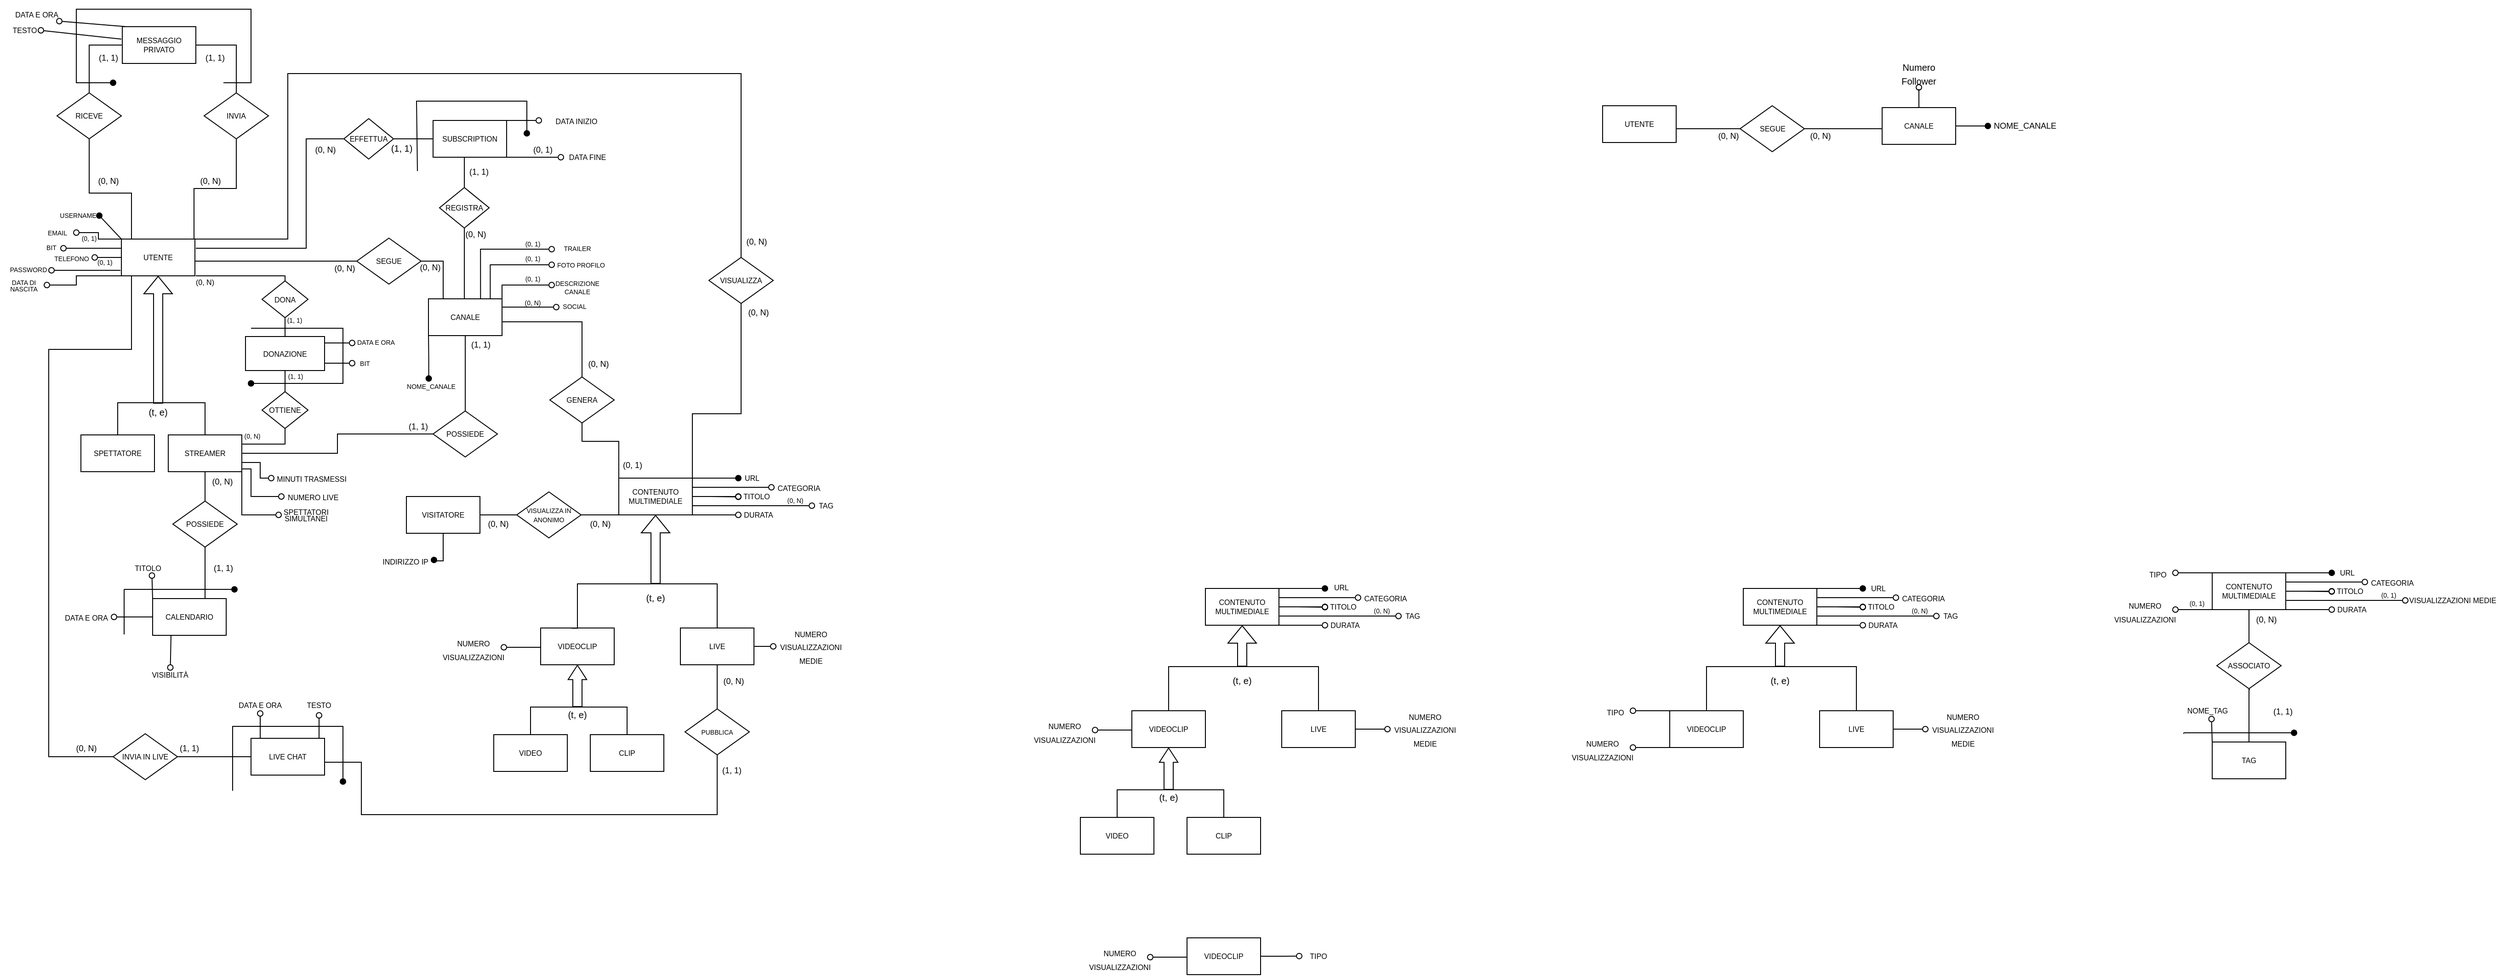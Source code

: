 <mxfile version="23.1.7" type="google">
  <diagram name="Pagina-1" id="-ERhRb8o4DBU5_3iCKPE">
    <mxGraphModel grid="1" page="1" gridSize="10" guides="1" tooltips="1" connect="1" arrows="1" fold="1" pageScale="1" pageWidth="827" pageHeight="1169" math="0" shadow="0">
      <root>
        <mxCell id="0" />
        <mxCell id="1" parent="0" />
        <mxCell id="vEjCoTIgJUpQcKAmu4vh-1" style="edgeStyle=orthogonalEdgeStyle;rounded=0;orthogonalLoop=1;jettySize=auto;html=1;exitX=0.75;exitY=0;exitDx=0;exitDy=0;entryX=0;entryY=0.5;entryDx=0;entryDy=0;endArrow=none;endFill=0;" edge="1" parent="1" source="vEjCoTIgJUpQcKAmu4vh-11" target="vEjCoTIgJUpQcKAmu4vh-18">
          <mxGeometry relative="1" as="geometry">
            <Array as="points">
              <mxPoint x="251" y="296" />
            </Array>
          </mxGeometry>
        </mxCell>
        <mxCell id="vEjCoTIgJUpQcKAmu4vh-2" style="edgeStyle=orthogonalEdgeStyle;rounded=0;orthogonalLoop=1;jettySize=auto;html=1;exitX=0.25;exitY=0;exitDx=0;exitDy=0;entryX=0.5;entryY=1;entryDx=0;entryDy=0;endArrow=none;endFill=0;" edge="1" parent="1" target="vEjCoTIgJUpQcKAmu4vh-49">
          <mxGeometry relative="1" as="geometry">
            <mxPoint x="178" y="160" as="targetPoint" />
            <Array as="points">
              <mxPoint x="298" y="225" />
              <mxPoint x="344" y="225" />
            </Array>
            <mxPoint x="298" y="280" as="sourcePoint" />
          </mxGeometry>
        </mxCell>
        <mxCell id="vEjCoTIgJUpQcKAmu4vh-3" style="edgeStyle=orthogonalEdgeStyle;rounded=0;orthogonalLoop=1;jettySize=auto;html=1;exitX=1;exitY=0.75;exitDx=0;exitDy=0;entryX=0.5;entryY=0;entryDx=0;entryDy=0;endArrow=none;endFill=0;" edge="1" parent="1" source="vEjCoTIgJUpQcKAmu4vh-11" target="vEjCoTIgJUpQcKAmu4vh-50">
          <mxGeometry relative="1" as="geometry">
            <Array as="points">
              <mxPoint x="271" y="310" />
              <mxPoint x="271" y="280" />
              <mxPoint x="400" y="280" />
              <mxPoint x="400" y="100" />
              <mxPoint x="893" y="100" />
            </Array>
          </mxGeometry>
        </mxCell>
        <mxCell id="vEjCoTIgJUpQcKAmu4vh-4" style="edgeStyle=orthogonalEdgeStyle;rounded=0;orthogonalLoop=1;jettySize=auto;html=1;exitX=0;exitY=0;exitDx=0;exitDy=0;endArrow=oval;endFill=0;entryX=1;entryY=0.5;entryDx=0;entryDy=0;" edge="1" parent="1" source="vEjCoTIgJUpQcKAmu4vh-11" target="vEjCoTIgJUpQcKAmu4vh-97">
          <mxGeometry relative="1" as="geometry">
            <mxPoint x="197" y="280" as="targetPoint" />
            <mxPoint x="237" y="280" as="sourcePoint" />
            <Array as="points">
              <mxPoint x="194" y="280" />
              <mxPoint x="194" y="273" />
              <mxPoint x="170" y="273" />
            </Array>
          </mxGeometry>
        </mxCell>
        <mxCell id="vEjCoTIgJUpQcKAmu4vh-9" style="edgeStyle=orthogonalEdgeStyle;rounded=0;orthogonalLoop=1;jettySize=auto;html=1;exitX=0;exitY=1;exitDx=0;exitDy=0;endArrow=oval;endFill=0;entryX=1;entryY=0.5;entryDx=0;entryDy=0;" edge="1" parent="1" source="vEjCoTIgJUpQcKAmu4vh-11" target="vEjCoTIgJUpQcKAmu4vh-95">
          <mxGeometry relative="1" as="geometry">
            <mxPoint x="91.217" y="337" as="targetPoint" />
            <Array as="points">
              <mxPoint x="170" y="320" />
              <mxPoint x="170" y="330" />
            </Array>
            <mxPoint x="91" y="287" as="sourcePoint" />
          </mxGeometry>
        </mxCell>
        <mxCell id="tyPzEqqiCEX_8LXAU5II-3" style="edgeStyle=orthogonalEdgeStyle;rounded=0;orthogonalLoop=1;jettySize=auto;html=1;exitX=0;exitY=0.5;exitDx=0;exitDy=0;endArrow=oval;endFill=0;" edge="1" parent="1" source="vEjCoTIgJUpQcKAmu4vh-11" target="vEjCoTIgJUpQcKAmu4vh-93">
          <mxGeometry relative="1" as="geometry" />
        </mxCell>
        <mxCell id="tyPzEqqiCEX_8LXAU5II-4" style="edgeStyle=orthogonalEdgeStyle;rounded=0;orthogonalLoop=1;jettySize=auto;html=1;exitX=-0.013;exitY=0.85;exitDx=0;exitDy=0;endArrow=oval;endFill=0;entryX=1;entryY=0.5;entryDx=0;entryDy=0;exitPerimeter=0;" edge="1" parent="1" source="vEjCoTIgJUpQcKAmu4vh-11" target="vEjCoTIgJUpQcKAmu4vh-96">
          <mxGeometry relative="1" as="geometry">
            <mxPoint x="150" y="310" as="targetPoint" />
            <Array as="points">
              <mxPoint x="146" y="314" />
            </Array>
          </mxGeometry>
        </mxCell>
        <mxCell id="tyPzEqqiCEX_8LXAU5II-9" style="edgeStyle=orthogonalEdgeStyle;rounded=0;orthogonalLoop=1;jettySize=auto;html=1;exitX=0;exitY=0.25;exitDx=0;exitDy=0;entryX=1;entryY=0.5;entryDx=0;entryDy=0;endArrow=oval;endFill=0;" edge="1" parent="1" source="vEjCoTIgJUpQcKAmu4vh-11" target="vEjCoTIgJUpQcKAmu4vh-94">
          <mxGeometry relative="1" as="geometry" />
        </mxCell>
        <mxCell id="tyPzEqqiCEX_8LXAU5II-33" style="edgeStyle=orthogonalEdgeStyle;rounded=0;orthogonalLoop=1;jettySize=auto;html=1;exitX=0.75;exitY=0;exitDx=0;exitDy=0;endArrow=none;endFill=0;entryX=0.5;entryY=1;entryDx=0;entryDy=0;" edge="1" parent="1" source="vEjCoTIgJUpQcKAmu4vh-11" target="v9OHgqMt4ilXEsjnLe-m-3">
          <mxGeometry relative="1" as="geometry">
            <Array as="points">
              <mxPoint x="230" y="280" />
              <mxPoint x="230" y="230" />
              <mxPoint x="184" y="230" />
            </Array>
            <mxPoint x="230" y="150" as="targetPoint" />
          </mxGeometry>
        </mxCell>
        <mxCell id="jZhTIUbwoDD73gPxls-7-2" style="edgeStyle=orthogonalEdgeStyle;rounded=0;orthogonalLoop=1;jettySize=auto;html=1;exitX=0.25;exitY=1;exitDx=0;exitDy=0;entryX=0;entryY=0.5;entryDx=0;entryDy=0;endArrow=none;endFill=0;" edge="1" parent="1" source="vEjCoTIgJUpQcKAmu4vh-11" target="jZhTIUbwoDD73gPxls-7-3">
          <mxGeometry relative="1" as="geometry">
            <mxPoint x="200" y="843.15" as="targetPoint" />
            <Array as="points">
              <mxPoint x="230" y="320" />
              <mxPoint x="230" y="400" />
              <mxPoint x="140" y="400" />
              <mxPoint x="140" y="843" />
              <mxPoint x="210" y="843" />
            </Array>
          </mxGeometry>
        </mxCell>
        <mxCell id="vEjCoTIgJUpQcKAmu4vh-11" value="UTENTE" style="rounded=0;whiteSpace=wrap;html=1;fontSize=8;" vertex="1" parent="1">
          <mxGeometry x="219" y="280" width="80" height="40" as="geometry" />
        </mxCell>
        <mxCell id="vEjCoTIgJUpQcKAmu4vh-135" style="edgeStyle=orthogonalEdgeStyle;rounded=0;orthogonalLoop=1;jettySize=auto;html=1;exitX=0.5;exitY=0;exitDx=0;exitDy=0;endArrow=none;endFill=0;" edge="1" parent="1" source="vEjCoTIgJUpQcKAmu4vh-16">
          <mxGeometry relative="1" as="geometry">
            <Array as="points">
              <mxPoint x="397" y="320" />
            </Array>
            <mxPoint x="300" y="320" as="targetPoint" />
          </mxGeometry>
        </mxCell>
        <mxCell id="EwUT0WBinwEKpefRujVR-20" style="edgeStyle=orthogonalEdgeStyle;rounded=0;orthogonalLoop=1;jettySize=auto;html=1;exitX=0.5;exitY=1;exitDx=0;exitDy=0;entryX=0.5;entryY=0;entryDx=0;entryDy=0;endArrow=none;endFill=0;" edge="1" parent="1" source="vEjCoTIgJUpQcKAmu4vh-16" target="EwUT0WBinwEKpefRujVR-15">
          <mxGeometry relative="1" as="geometry" />
        </mxCell>
        <mxCell id="vEjCoTIgJUpQcKAmu4vh-16" value="DONA" style="rhombus;whiteSpace=wrap;html=1;fontSize=8;" vertex="1" parent="1">
          <mxGeometry x="372" y="325.5" width="50" height="40" as="geometry" />
        </mxCell>
        <mxCell id="vEjCoTIgJUpQcKAmu4vh-18" value="SEGUE" style="rhombus;whiteSpace=wrap;html=1;fontSize=8;" vertex="1" parent="1">
          <mxGeometry x="475" y="279" width="70" height="50" as="geometry" />
        </mxCell>
        <mxCell id="EwUT0WBinwEKpefRujVR-16" style="edgeStyle=orthogonalEdgeStyle;rounded=0;orthogonalLoop=1;jettySize=auto;html=1;exitX=1;exitY=0.5;exitDx=0;exitDy=0;endArrow=none;endFill=0;" edge="1" parent="1" source="vEjCoTIgJUpQcKAmu4vh-24" target="vEjCoTIgJUpQcKAmu4vh-136">
          <mxGeometry relative="1" as="geometry" />
        </mxCell>
        <mxCell id="EwUT0WBinwEKpefRujVR-17" style="edgeStyle=orthogonalEdgeStyle;rounded=0;orthogonalLoop=1;jettySize=auto;html=1;exitX=1;exitY=0.25;exitDx=0;exitDy=0;entryX=0.5;entryY=1;entryDx=0;entryDy=0;endArrow=none;endFill=0;" edge="1" parent="1" source="vEjCoTIgJUpQcKAmu4vh-24" target="EwUT0WBinwEKpefRujVR-18">
          <mxGeometry relative="1" as="geometry">
            <mxPoint x="400" y="460" as="targetPoint" />
            <Array as="points">
              <mxPoint x="397" y="503" />
            </Array>
          </mxGeometry>
        </mxCell>
        <mxCell id="LOgxkHcYrQWh58otr1Vi-7" style="edgeStyle=orthogonalEdgeStyle;rounded=0;orthogonalLoop=1;jettySize=auto;html=1;exitX=1;exitY=0.75;exitDx=0;exitDy=0;entryX=0;entryY=0.5;entryDx=0;entryDy=0;endArrow=oval;endFill=0;" edge="1" parent="1" source="vEjCoTIgJUpQcKAmu4vh-24" target="LOgxkHcYrQWh58otr1Vi-2">
          <mxGeometry relative="1" as="geometry">
            <Array as="points">
              <mxPoint x="350" y="530" />
              <mxPoint x="360" y="530" />
              <mxPoint x="360" y="560" />
            </Array>
          </mxGeometry>
        </mxCell>
        <mxCell id="LOgxkHcYrQWh58otr1Vi-9" style="edgeStyle=orthogonalEdgeStyle;rounded=0;orthogonalLoop=1;jettySize=auto;html=1;exitX=1;exitY=0.75;exitDx=0;exitDy=0;entryX=0;entryY=0.5;entryDx=0;entryDy=0;endArrow=oval;endFill=0;" edge="1" parent="1" source="vEjCoTIgJUpQcKAmu4vh-24" target="LOgxkHcYrQWh58otr1Vi-3">
          <mxGeometry relative="1" as="geometry">
            <Array as="points">
              <mxPoint x="370" y="523" />
              <mxPoint x="370" y="540" />
            </Array>
          </mxGeometry>
        </mxCell>
        <mxCell id="vEjCoTIgJUpQcKAmu4vh-24" value="STREAMER" style="rounded=0;whiteSpace=wrap;html=1;fontSize=8;" vertex="1" parent="1">
          <mxGeometry x="270" y="493" width="80" height="40" as="geometry" />
        </mxCell>
        <mxCell id="vEjCoTIgJUpQcKAmu4vh-26" value="GENERA" style="rhombus;whiteSpace=wrap;html=1;fontSize=8;" vertex="1" parent="1">
          <mxGeometry x="685" y="430" width="70" height="50" as="geometry" />
        </mxCell>
        <mxCell id="vEjCoTIgJUpQcKAmu4vh-27" style="edgeStyle=orthogonalEdgeStyle;rounded=0;orthogonalLoop=1;jettySize=auto;html=1;exitX=0.5;exitY=0;exitDx=0;exitDy=0;entryX=0.5;entryY=1;entryDx=0;entryDy=0;endArrow=none;endFill=0;" edge="1" parent="1" source="vEjCoTIgJUpQcKAmu4vh-33" target="vEjCoTIgJUpQcKAmu4vh-26">
          <mxGeometry relative="1" as="geometry">
            <Array as="points">
              <mxPoint x="760" y="540" />
              <mxPoint x="760" y="500" />
              <mxPoint x="720" y="500" />
            </Array>
          </mxGeometry>
        </mxCell>
        <mxCell id="vEjCoTIgJUpQcKAmu4vh-29" style="edgeStyle=orthogonalEdgeStyle;rounded=0;orthogonalLoop=1;jettySize=auto;html=1;exitX=1;exitY=0;exitDx=0;exitDy=0;endArrow=oval;endFill=1;" edge="1" parent="1" source="vEjCoTIgJUpQcKAmu4vh-33">
          <mxGeometry relative="1" as="geometry">
            <mxPoint x="890" y="540" as="targetPoint" />
            <Array as="points">
              <mxPoint x="860" y="540" />
              <mxPoint x="860" y="540" />
            </Array>
          </mxGeometry>
        </mxCell>
        <mxCell id="vEjCoTIgJUpQcKAmu4vh-30" style="edgeStyle=orthogonalEdgeStyle;rounded=0;orthogonalLoop=1;jettySize=auto;html=1;exitX=1;exitY=0.5;exitDx=0;exitDy=0;endArrow=oval;endFill=0;" edge="1" parent="1" source="vEjCoTIgJUpQcKAmu4vh-33">
          <mxGeometry relative="1" as="geometry">
            <mxPoint x="890" y="560" as="targetPoint" />
          </mxGeometry>
        </mxCell>
        <mxCell id="vEjCoTIgJUpQcKAmu4vh-31" style="edgeStyle=orthogonalEdgeStyle;rounded=0;orthogonalLoop=1;jettySize=auto;html=1;exitX=1;exitY=0.75;exitDx=0;exitDy=0;endArrow=oval;endFill=0;" edge="1" parent="1" source="vEjCoTIgJUpQcKAmu4vh-33">
          <mxGeometry relative="1" as="geometry">
            <mxPoint x="970" y="570" as="targetPoint" />
          </mxGeometry>
        </mxCell>
        <mxCell id="vEjCoTIgJUpQcKAmu4vh-32" style="edgeStyle=orthogonalEdgeStyle;rounded=0;orthogonalLoop=1;jettySize=auto;html=1;exitX=1;exitY=0.25;exitDx=0;exitDy=0;endArrow=oval;endFill=0;entryX=0;entryY=0.5;entryDx=0;entryDy=0;" edge="1" parent="1" source="vEjCoTIgJUpQcKAmu4vh-33" target="vEjCoTIgJUpQcKAmu4vh-103">
          <mxGeometry relative="1" as="geometry">
            <mxPoint x="970" y="549.667" as="targetPoint" />
          </mxGeometry>
        </mxCell>
        <mxCell id="vEjCoTIgJUpQcKAmu4vh-142" style="edgeStyle=orthogonalEdgeStyle;rounded=0;orthogonalLoop=1;jettySize=auto;html=1;exitX=1;exitY=0;exitDx=0;exitDy=0;endArrow=none;endFill=0;entryX=0.5;entryY=1;entryDx=0;entryDy=0;" edge="1" parent="1" source="vEjCoTIgJUpQcKAmu4vh-33" target="vEjCoTIgJUpQcKAmu4vh-50">
          <mxGeometry relative="1" as="geometry">
            <mxPoint x="840" y="350" as="targetPoint" />
            <Array as="points">
              <mxPoint x="840" y="470" />
              <mxPoint x="893" y="470" />
            </Array>
          </mxGeometry>
        </mxCell>
        <mxCell id="vEjCoTIgJUpQcKAmu4vh-33" value="CONTENUTO MULTIMEDIALE" style="rounded=0;whiteSpace=wrap;html=1;fontSize=8;" vertex="1" parent="1">
          <mxGeometry x="760" y="540" width="80" height="40" as="geometry" />
        </mxCell>
        <mxCell id="vEjCoTIgJUpQcKAmu4vh-35" value="VIDEOCLIP" style="rounded=0;whiteSpace=wrap;html=1;fontSize=8;" vertex="1" parent="1">
          <mxGeometry x="675" y="703" width="80" height="40" as="geometry" />
        </mxCell>
        <mxCell id="vEjCoTIgJUpQcKAmu4vh-36" style="edgeStyle=orthogonalEdgeStyle;rounded=0;orthogonalLoop=1;jettySize=auto;html=1;exitX=1;exitY=0.5;exitDx=0;exitDy=0;endArrow=oval;endFill=0;entryX=0;entryY=0.5;entryDx=0;entryDy=0;" edge="1" parent="1" source="vEjCoTIgJUpQcKAmu4vh-38" target="vEjCoTIgJUpQcKAmu4vh-80">
          <mxGeometry relative="1" as="geometry">
            <mxPoint x="967" y="723" as="targetPoint" />
          </mxGeometry>
        </mxCell>
        <mxCell id="vEjCoTIgJUpQcKAmu4vh-37" style="edgeStyle=orthogonalEdgeStyle;rounded=0;orthogonalLoop=1;jettySize=auto;html=1;exitX=0.5;exitY=0;exitDx=0;exitDy=0;endArrow=none;endFill=0;entryX=0.419;entryY=0.005;entryDx=0;entryDy=0;entryPerimeter=0;" edge="1" parent="1" source="vEjCoTIgJUpQcKAmu4vh-38" target="vEjCoTIgJUpQcKAmu4vh-35">
          <mxGeometry relative="1" as="geometry">
            <mxPoint x="800" y="655" as="targetPoint" />
            <Array as="points">
              <mxPoint x="867" y="655" />
              <mxPoint x="715" y="655" />
              <mxPoint x="715" y="703" />
            </Array>
          </mxGeometry>
        </mxCell>
        <mxCell id="vEjCoTIgJUpQcKAmu4vh-38" value="LIVE" style="rounded=0;whiteSpace=wrap;html=1;fontSize=8;" vertex="1" parent="1">
          <mxGeometry x="827" y="703" width="80" height="40" as="geometry" />
        </mxCell>
        <mxCell id="vEjCoTIgJUpQcKAmu4vh-39" style="edgeStyle=orthogonalEdgeStyle;rounded=0;orthogonalLoop=1;jettySize=auto;html=1;exitX=1;exitY=0.5;exitDx=0;exitDy=0;entryX=0;entryY=0.5;entryDx=0;entryDy=0;endArrow=none;endFill=0;" edge="1" parent="1" source="vEjCoTIgJUpQcKAmu4vh-40">
          <mxGeometry relative="1" as="geometry">
            <mxPoint x="760" y="580" as="targetPoint" />
            <Array as="points">
              <mxPoint x="664" y="580" />
              <mxPoint x="664" y="580" />
            </Array>
          </mxGeometry>
        </mxCell>
        <mxCell id="vEjCoTIgJUpQcKAmu4vh-40" value="&lt;font style=&quot;font-size: 7px;&quot;&gt;VISUALIZZA IN ANONIMO&lt;/font&gt;" style="rhombus;whiteSpace=wrap;html=1;fontSize=8;" vertex="1" parent="1">
          <mxGeometry x="649" y="555" width="70" height="50" as="geometry" />
        </mxCell>
        <mxCell id="vEjCoTIgJUpQcKAmu4vh-41" style="edgeStyle=orthogonalEdgeStyle;rounded=0;orthogonalLoop=1;jettySize=auto;html=1;exitX=0.5;exitY=0;exitDx=0;exitDy=0;endArrow=none;endFill=0;" edge="1" parent="1" source="vEjCoTIgJUpQcKAmu4vh-42">
          <mxGeometry relative="1" as="geometry">
            <mxPoint x="715" y="789" as="targetPoint" />
            <Array as="points">
              <mxPoint x="769" y="789" />
            </Array>
          </mxGeometry>
        </mxCell>
        <mxCell id="vEjCoTIgJUpQcKAmu4vh-42" value="CLIP" style="rounded=0;whiteSpace=wrap;html=1;fontSize=8;" vertex="1" parent="1">
          <mxGeometry x="729" y="819" width="80" height="40" as="geometry" />
        </mxCell>
        <mxCell id="vEjCoTIgJUpQcKAmu4vh-43" style="edgeStyle=orthogonalEdgeStyle;rounded=0;orthogonalLoop=1;jettySize=auto;html=1;exitX=0.5;exitY=0;exitDx=0;exitDy=0;endArrow=none;endFill=0;" edge="1" parent="1" source="vEjCoTIgJUpQcKAmu4vh-44">
          <mxGeometry relative="1" as="geometry">
            <mxPoint x="715" y="789" as="targetPoint" />
            <Array as="points">
              <mxPoint x="664" y="789" />
            </Array>
          </mxGeometry>
        </mxCell>
        <mxCell id="vEjCoTIgJUpQcKAmu4vh-44" value="VIDEO" style="rounded=0;whiteSpace=wrap;html=1;fontSize=8;" vertex="1" parent="1">
          <mxGeometry x="624" y="819" width="80" height="40" as="geometry" />
        </mxCell>
        <mxCell id="vEjCoTIgJUpQcKAmu4vh-45" style="edgeStyle=orthogonalEdgeStyle;rounded=0;orthogonalLoop=1;jettySize=auto;html=1;exitX=1;exitY=0.5;exitDx=0;exitDy=0;entryX=0;entryY=0.5;entryDx=0;entryDy=0;endArrow=none;endFill=0;" edge="1" parent="1" source="vEjCoTIgJUpQcKAmu4vh-47" target="vEjCoTIgJUpQcKAmu4vh-40">
          <mxGeometry relative="1" as="geometry" />
        </mxCell>
        <mxCell id="vEjCoTIgJUpQcKAmu4vh-46" style="edgeStyle=orthogonalEdgeStyle;rounded=0;orthogonalLoop=1;jettySize=auto;html=1;exitX=0.5;exitY=1;exitDx=0;exitDy=0;endArrow=oval;endFill=1;" edge="1" parent="1" source="vEjCoTIgJUpQcKAmu4vh-47">
          <mxGeometry relative="1" as="geometry">
            <mxPoint x="559" y="629" as="targetPoint" />
            <mxPoint x="599" y="630.0" as="sourcePoint" />
            <Array as="points">
              <mxPoint x="569" y="630" />
              <mxPoint x="559" y="630" />
            </Array>
          </mxGeometry>
        </mxCell>
        <mxCell id="vEjCoTIgJUpQcKAmu4vh-47" value="VISITATORE" style="rounded=0;whiteSpace=wrap;html=1;fontSize=8;" vertex="1" parent="1">
          <mxGeometry x="529" y="560" width="80" height="40" as="geometry" />
        </mxCell>
        <mxCell id="v9OHgqMt4ilXEsjnLe-m-2" style="edgeStyle=orthogonalEdgeStyle;rounded=0;orthogonalLoop=1;jettySize=auto;html=1;exitX=0.5;exitY=0;exitDx=0;exitDy=0;entryX=1;entryY=0.5;entryDx=0;entryDy=0;endArrow=none;endFill=0;" edge="1" parent="1" source="vEjCoTIgJUpQcKAmu4vh-49" target="v9OHgqMt4ilXEsjnLe-m-1">
          <mxGeometry relative="1" as="geometry" />
        </mxCell>
        <mxCell id="vEjCoTIgJUpQcKAmu4vh-49" value="INVIA" style="rhombus;whiteSpace=wrap;html=1;fontSize=8;" vertex="1" parent="1">
          <mxGeometry x="309" y="121" width="70" height="50" as="geometry" />
        </mxCell>
        <mxCell id="vEjCoTIgJUpQcKAmu4vh-50" value="VISUALIZZA" style="rhombus;whiteSpace=wrap;html=1;fontSize=8;" vertex="1" parent="1">
          <mxGeometry x="858" y="300" width="70" height="50" as="geometry" />
        </mxCell>
        <mxCell id="vEjCoTIgJUpQcKAmu4vh-129" style="edgeStyle=orthogonalEdgeStyle;rounded=0;orthogonalLoop=1;jettySize=auto;html=1;exitX=0.5;exitY=0;exitDx=0;exitDy=0;endArrow=none;endFill=0;entryX=0.5;entryY=1;entryDx=0;entryDy=0;" edge="1" parent="1" source="vEjCoTIgJUpQcKAmu4vh-52" target="vEjCoTIgJUpQcKAmu4vh-24">
          <mxGeometry relative="1" as="geometry">
            <mxPoint x="302" y="479" as="targetPoint" />
          </mxGeometry>
        </mxCell>
        <mxCell id="vEjCoTIgJUpQcKAmu4vh-52" value="POSSIEDE" style="rhombus;whiteSpace=wrap;html=1;fontSize=8;" vertex="1" parent="1">
          <mxGeometry x="275" y="565" width="70" height="50" as="geometry" />
        </mxCell>
        <mxCell id="vEjCoTIgJUpQcKAmu4vh-54" style="edgeStyle=orthogonalEdgeStyle;rounded=0;orthogonalLoop=1;jettySize=auto;html=1;exitX=0;exitY=0;exitDx=0;exitDy=0;endArrow=oval;endFill=0;" edge="1" parent="1" source="vEjCoTIgJUpQcKAmu4vh-56">
          <mxGeometry relative="1" as="geometry">
            <mxPoint x="252.25" y="646" as="targetPoint" />
          </mxGeometry>
        </mxCell>
        <mxCell id="vEjCoTIgJUpQcKAmu4vh-55" style="edgeStyle=orthogonalEdgeStyle;rounded=0;orthogonalLoop=1;jettySize=auto;html=1;exitX=0.25;exitY=1;exitDx=0;exitDy=0;endArrow=oval;endFill=0;" edge="1" parent="1" source="vEjCoTIgJUpQcKAmu4vh-56">
          <mxGeometry relative="1" as="geometry">
            <mxPoint x="272.25" y="746" as="targetPoint" />
          </mxGeometry>
        </mxCell>
        <mxCell id="vEjCoTIgJUpQcKAmu4vh-143" style="edgeStyle=orthogonalEdgeStyle;rounded=0;orthogonalLoop=1;jettySize=auto;html=1;exitX=0.75;exitY=0;exitDx=0;exitDy=0;endArrow=none;endFill=0;entryX=0.5;entryY=1;entryDx=0;entryDy=0;" edge="1" parent="1" target="vEjCoTIgJUpQcKAmu4vh-52">
          <mxGeometry relative="1" as="geometry">
            <Array as="points">
              <mxPoint x="310" y="671" />
            </Array>
            <mxPoint x="314" y="671" as="sourcePoint" />
            <mxPoint x="310" y="620" as="targetPoint" />
          </mxGeometry>
        </mxCell>
        <mxCell id="jZhTIUbwoDD73gPxls-7-4" style="edgeStyle=orthogonalEdgeStyle;rounded=0;orthogonalLoop=1;jettySize=auto;html=1;exitX=0;exitY=0.5;exitDx=0;exitDy=0;entryX=1;entryY=0.5;entryDx=0;entryDy=0;endArrow=oval;endFill=0;" edge="1" parent="1" source="vEjCoTIgJUpQcKAmu4vh-56" target="vEjCoTIgJUpQcKAmu4vh-62">
          <mxGeometry relative="1" as="geometry" />
        </mxCell>
        <mxCell id="vEjCoTIgJUpQcKAmu4vh-56" value="CALENDARIO" style="rounded=0;whiteSpace=wrap;html=1;fontSize=8;" vertex="1" parent="1">
          <mxGeometry x="253" y="671" width="80" height="40" as="geometry" />
        </mxCell>
        <mxCell id="vEjCoTIgJUpQcKAmu4vh-57" value="&lt;font style=&quot;font-size: 8px;&quot;&gt;INDIRIZZO IP&lt;/font&gt;" style="text;html=1;strokeColor=none;fillColor=none;align=center;verticalAlign=middle;whiteSpace=wrap;rounded=0;" vertex="1" parent="1">
          <mxGeometry x="498" y="615" width="60" height="30" as="geometry" />
        </mxCell>
        <mxCell id="vEjCoTIgJUpQcKAmu4vh-58" style="edgeStyle=orthogonalEdgeStyle;rounded=0;orthogonalLoop=1;jettySize=auto;html=1;exitX=0;exitY=0.5;exitDx=0;exitDy=0;endArrow=oval;endFill=0;" edge="1" parent="1">
          <mxGeometry relative="1" as="geometry">
            <mxPoint x="635" y="724" as="targetPoint" />
            <mxPoint x="675" y="724" as="sourcePoint" />
            <Array as="points">
              <mxPoint x="656" y="724" />
              <mxPoint x="656" y="724" />
            </Array>
          </mxGeometry>
        </mxCell>
        <mxCell id="vEjCoTIgJUpQcKAmu4vh-59" value="&lt;font style=&quot;font-size: 8px;&quot;&gt;NUMERO VISUALIZZAZIONI&lt;br&gt;&lt;/font&gt;" style="text;html=1;strokeColor=none;fillColor=none;align=center;verticalAlign=middle;whiteSpace=wrap;rounded=0;" vertex="1" parent="1">
          <mxGeometry x="572" y="711" width="60" height="30" as="geometry" />
        </mxCell>
        <mxCell id="vEjCoTIgJUpQcKAmu4vh-62" value="&lt;font style=&quot;font-size: 8px;&quot;&gt;DATA E ORA&lt;/font&gt;" style="text;html=1;strokeColor=none;fillColor=none;align=center;verticalAlign=middle;whiteSpace=wrap;rounded=0;" vertex="1" parent="1">
          <mxGeometry x="151" y="676" width="60" height="30" as="geometry" />
        </mxCell>
        <mxCell id="vEjCoTIgJUpQcKAmu4vh-63" value="&lt;font style=&quot;font-size: 9px;&quot;&gt;(0, N)&lt;/font&gt;" style="text;html=1;strokeColor=none;fillColor=none;align=center;verticalAlign=middle;whiteSpace=wrap;rounded=0;" vertex="1" parent="1">
          <mxGeometry x="599" y="574" width="60" height="30" as="geometry" />
        </mxCell>
        <mxCell id="vEjCoTIgJUpQcKAmu4vh-64" value="&lt;font style=&quot;font-size: 9px;&quot;&gt;(0, N)&lt;/font&gt;" style="text;html=1;strokeColor=none;fillColor=none;align=center;verticalAlign=middle;whiteSpace=wrap;rounded=0;" vertex="1" parent="1">
          <mxGeometry x="710" y="574" width="60" height="30" as="geometry" />
        </mxCell>
        <mxCell id="vEjCoTIgJUpQcKAmu4vh-65" value="&lt;font style=&quot;font-size: 9px;&quot;&gt;(0, 1)&lt;/font&gt;" style="text;html=1;strokeColor=none;fillColor=none;align=center;verticalAlign=middle;whiteSpace=wrap;rounded=0;" vertex="1" parent="1">
          <mxGeometry x="745" y="510" width="60" height="30" as="geometry" />
        </mxCell>
        <mxCell id="vEjCoTIgJUpQcKAmu4vh-66" value="&lt;font style=&quot;font-size: 8px;&quot;&gt;(0, N)&lt;/font&gt;" style="text;html=1;strokeColor=none;fillColor=none;align=center;verticalAlign=middle;whiteSpace=wrap;rounded=0;" vertex="1" parent="1">
          <mxGeometry x="280" y="311" width="60" height="30" as="geometry" />
        </mxCell>
        <mxCell id="vEjCoTIgJUpQcKAmu4vh-73" value="&lt;font style=&quot;font-size: 9px;&quot;&gt;(0, N)&lt;/font&gt;" style="text;html=1;strokeColor=none;fillColor=none;align=center;verticalAlign=middle;whiteSpace=wrap;rounded=0;" vertex="1" parent="1">
          <mxGeometry x="525" y="295" width="60" height="30" as="geometry" />
        </mxCell>
        <mxCell id="vEjCoTIgJUpQcKAmu4vh-75" value="&lt;font style=&quot;font-size: 9px;&quot;&gt;(1, 1)&lt;/font&gt;" style="text;html=1;strokeColor=none;fillColor=none;align=center;verticalAlign=middle;whiteSpace=wrap;rounded=0;" vertex="1" parent="1">
          <mxGeometry x="291" y="67" width="60" height="30" as="geometry" />
        </mxCell>
        <mxCell id="vEjCoTIgJUpQcKAmu4vh-76" value="&lt;font style=&quot;font-size: 9px;&quot;&gt;(0, N)&lt;/font&gt;" style="text;html=1;strokeColor=none;fillColor=none;align=center;verticalAlign=middle;whiteSpace=wrap;rounded=0;" vertex="1" parent="1">
          <mxGeometry x="174.5" y="201" width="60" height="30" as="geometry" />
        </mxCell>
        <mxCell id="vEjCoTIgJUpQcKAmu4vh-77" value="&lt;font style=&quot;font-size: 9px;&quot;&gt;(1, 1)&lt;/font&gt;" style="text;html=1;strokeColor=none;fillColor=none;align=center;verticalAlign=middle;whiteSpace=wrap;rounded=0;" vertex="1" parent="1">
          <mxGeometry x="300" y="622" width="60" height="30" as="geometry" />
        </mxCell>
        <mxCell id="vEjCoTIgJUpQcKAmu4vh-78" value="&lt;font style=&quot;font-size: 9px;&quot;&gt;(0, N)&lt;/font&gt;" style="text;html=1;strokeColor=none;fillColor=none;align=center;verticalAlign=middle;whiteSpace=wrap;rounded=0;" vertex="1" parent="1">
          <mxGeometry x="299" y="528" width="60" height="30" as="geometry" />
        </mxCell>
        <mxCell id="vEjCoTIgJUpQcKAmu4vh-79" value="&lt;font style=&quot;font-size: 8px;&quot;&gt;URL&lt;/font&gt;" style="text;html=1;strokeColor=none;fillColor=none;align=center;verticalAlign=middle;whiteSpace=wrap;rounded=0;" vertex="1" parent="1">
          <mxGeometry x="875" y="524" width="60" height="30" as="geometry" />
        </mxCell>
        <mxCell id="vEjCoTIgJUpQcKAmu4vh-80" value="&lt;font style=&quot;font-size: 8px;&quot;&gt;NUMERO VISUALIZZAZIONI MEDIE&lt;br&gt;&lt;/font&gt;" style="text;html=1;strokeColor=none;fillColor=none;align=center;verticalAlign=middle;whiteSpace=wrap;rounded=0;" vertex="1" parent="1">
          <mxGeometry x="928" y="708" width="82" height="30" as="geometry" />
        </mxCell>
        <mxCell id="vEjCoTIgJUpQcKAmu4vh-81" value="&lt;font style=&quot;font-size: 9px;&quot;&gt;(0, N)&lt;/font&gt;" style="text;html=1;strokeColor=none;fillColor=none;align=center;verticalAlign=middle;whiteSpace=wrap;rounded=0;" vertex="1" parent="1">
          <mxGeometry x="432" y="296" width="60" height="30" as="geometry" />
        </mxCell>
        <mxCell id="vEjCoTIgJUpQcKAmu4vh-82" value="&lt;font style=&quot;font-size: 7px;&quot;&gt;(0, 1)&lt;/font&gt;" style="text;html=1;strokeColor=none;fillColor=none;align=center;verticalAlign=middle;whiteSpace=wrap;rounded=0;" vertex="1" parent="1">
          <mxGeometry x="638" y="309" width="57" height="25" as="geometry" />
        </mxCell>
        <mxCell id="vEjCoTIgJUpQcKAmu4vh-83" value="&lt;font style=&quot;font-size: 8px;&quot;&gt;TITOLO&lt;/font&gt;" style="text;html=1;strokeColor=none;fillColor=none;align=center;verticalAlign=middle;whiteSpace=wrap;rounded=0;" vertex="1" parent="1">
          <mxGeometry x="880" y="544" width="60" height="30" as="geometry" />
        </mxCell>
        <mxCell id="vEjCoTIgJUpQcKAmu4vh-84" value="" style="endArrow=oval;html=1;rounded=0;exitX=0;exitY=0;exitDx=0;exitDy=0;endFill=0;" edge="1" parent="1">
          <mxGeometry width="50" height="50" relative="1" as="geometry">
            <mxPoint x="219" y="62.5" as="sourcePoint" />
            <mxPoint x="131.5" y="53" as="targetPoint" />
          </mxGeometry>
        </mxCell>
        <mxCell id="vEjCoTIgJUpQcKAmu4vh-85" value="&lt;span style=&quot;font-size: 8px;&quot;&gt;DATA E ORA&lt;/span&gt;" style="text;html=1;strokeColor=none;fillColor=none;align=center;verticalAlign=middle;whiteSpace=wrap;rounded=0;" vertex="1" parent="1">
          <mxGeometry x="96.5" y="20" width="60" height="30" as="geometry" />
        </mxCell>
        <mxCell id="vEjCoTIgJUpQcKAmu4vh-86" value="" style="endArrow=oval;html=1;rounded=0;exitX=0.5;exitY=0;exitDx=0;exitDy=0;endFill=0;" edge="1" parent="1">
          <mxGeometry width="50" height="50" relative="1" as="geometry">
            <mxPoint x="236.5" y="50" as="sourcePoint" />
            <mxPoint x="151.5" y="43" as="targetPoint" />
          </mxGeometry>
        </mxCell>
        <mxCell id="vEjCoTIgJUpQcKAmu4vh-87" style="edgeStyle=orthogonalEdgeStyle;rounded=0;orthogonalLoop=1;jettySize=auto;html=1;exitX=1;exitY=0;exitDx=0;exitDy=0;endArrow=oval;endFill=0;" edge="1" parent="1">
          <mxGeometry relative="1" as="geometry">
            <mxPoint x="890" y="560.435" as="targetPoint" />
            <mxPoint x="840" y="560" as="sourcePoint" />
            <Array as="points">
              <mxPoint x="860" y="560" />
              <mxPoint x="860" y="560" />
            </Array>
          </mxGeometry>
        </mxCell>
        <mxCell id="vEjCoTIgJUpQcKAmu4vh-88" style="edgeStyle=orthogonalEdgeStyle;rounded=0;orthogonalLoop=1;jettySize=auto;html=1;exitX=1;exitY=0.5;exitDx=0;exitDy=0;endArrow=oval;endFill=0;" edge="1" parent="1">
          <mxGeometry relative="1" as="geometry">
            <mxPoint x="890" y="580" as="targetPoint" />
            <mxPoint x="840" y="580" as="sourcePoint" />
          </mxGeometry>
        </mxCell>
        <mxCell id="vEjCoTIgJUpQcKAmu4vh-89" value="&lt;font style=&quot;font-size: 8px;&quot;&gt;DURATA&lt;/font&gt;" style="text;html=1;strokeColor=none;fillColor=none;align=center;verticalAlign=middle;whiteSpace=wrap;rounded=0;" vertex="1" parent="1">
          <mxGeometry x="882" y="564" width="60" height="30" as="geometry" />
        </mxCell>
        <mxCell id="vEjCoTIgJUpQcKAmu4vh-90" value="&lt;font style=&quot;font-size: 8px;&quot;&gt;TITOLO&lt;/font&gt;" style="text;html=1;strokeColor=none;fillColor=none;align=center;verticalAlign=middle;whiteSpace=wrap;rounded=0;" vertex="1" parent="1">
          <mxGeometry x="218" y="622" width="60" height="30" as="geometry" />
        </mxCell>
        <mxCell id="vEjCoTIgJUpQcKAmu4vh-91" value="&lt;span style=&quot;font-size: 8px;&quot;&gt;VISIBILITÀ&lt;/span&gt;" style="text;html=1;strokeColor=none;fillColor=none;align=center;verticalAlign=middle;whiteSpace=wrap;rounded=0;" vertex="1" parent="1">
          <mxGeometry x="242" y="738" width="60" height="30" as="geometry" />
        </mxCell>
        <mxCell id="vEjCoTIgJUpQcKAmu4vh-93" value="&lt;font style=&quot;font-size: 7px;&quot;&gt;TELEFONO&lt;/font&gt;" style="text;html=1;strokeColor=none;fillColor=none;align=center;verticalAlign=middle;whiteSpace=wrap;rounded=0;" vertex="1" parent="1">
          <mxGeometry x="140" y="285" width="50" height="30" as="geometry" />
        </mxCell>
        <mxCell id="vEjCoTIgJUpQcKAmu4vh-94" value="&lt;font style=&quot;font-size: 7px;&quot;&gt;BIT&lt;/font&gt;" style="text;html=1;strokeColor=none;fillColor=none;align=center;verticalAlign=middle;whiteSpace=wrap;rounded=0;fontSize=7;" vertex="1" parent="1">
          <mxGeometry x="130" y="275" width="26" height="30" as="geometry" />
        </mxCell>
        <mxCell id="vEjCoTIgJUpQcKAmu4vh-95" value="&lt;p style=&quot;line-height: 100%; font-size: 7px;&quot;&gt;&lt;font style=&quot;font-size: 7px;&quot;&gt;DATA DI NASCITA&lt;/font&gt;&lt;/p&gt;" style="text;html=1;strokeColor=none;fillColor=none;align=center;verticalAlign=middle;whiteSpace=wrap;rounded=0;fontSize=7;spacing=0;" vertex="1" parent="1">
          <mxGeometry x="88" y="315" width="50" height="30" as="geometry" />
        </mxCell>
        <mxCell id="vEjCoTIgJUpQcKAmu4vh-96" value="PASSWORD" style="text;html=1;strokeColor=none;fillColor=none;align=center;verticalAlign=middle;whiteSpace=wrap;rounded=0;fontSize=7;" vertex="1" parent="1">
          <mxGeometry x="93" y="302" width="50" height="24" as="geometry" />
        </mxCell>
        <mxCell id="vEjCoTIgJUpQcKAmu4vh-97" value="&lt;font style=&quot;font-size: 7px;&quot;&gt;EMAIL&lt;/font&gt;" style="text;html=1;strokeColor=none;fillColor=none;align=center;verticalAlign=middle;whiteSpace=wrap;rounded=0;fontSize=7;" vertex="1" parent="1">
          <mxGeometry x="129" y="263" width="41" height="21" as="geometry" />
        </mxCell>
        <mxCell id="vEjCoTIgJUpQcKAmu4vh-98" value="&lt;font style=&quot;font-size: 7px;&quot;&gt;USERNAME&lt;/font&gt;" style="text;html=1;strokeColor=none;fillColor=none;align=center;verticalAlign=middle;whiteSpace=wrap;rounded=0;fontSize=7;" vertex="1" parent="1">
          <mxGeometry x="149" y="240" width="46" height="29" as="geometry" />
        </mxCell>
        <mxCell id="vEjCoTIgJUpQcKAmu4vh-101" value="&lt;font style=&quot;font-size: 7px;&quot;&gt;(0, N)&lt;/font&gt;" style="text;html=1;strokeColor=none;fillColor=none;align=center;verticalAlign=middle;whiteSpace=wrap;rounded=0;" vertex="1" parent="1">
          <mxGeometry x="942" y="563" width="20" as="geometry" />
        </mxCell>
        <mxCell id="vEjCoTIgJUpQcKAmu4vh-102" value="&lt;font style=&quot;font-size: 8px;&quot;&gt;TAG&lt;/font&gt;" style="text;html=1;strokeColor=none;fillColor=none;align=center;verticalAlign=middle;whiteSpace=wrap;rounded=0;" vertex="1" parent="1">
          <mxGeometry x="954" y="554" width="63" height="30" as="geometry" />
        </mxCell>
        <mxCell id="vEjCoTIgJUpQcKAmu4vh-103" value="&lt;font style=&quot;font-size: 8px;&quot;&gt;CATEGORIA&lt;/font&gt;" style="text;html=1;strokeColor=none;fillColor=none;align=center;verticalAlign=middle;whiteSpace=wrap;rounded=0;" vertex="1" parent="1">
          <mxGeometry x="926" y="535" width="60" height="30" as="geometry" />
        </mxCell>
        <mxCell id="vEjCoTIgJUpQcKAmu4vh-105" value="" style="shape=flexArrow;endArrow=classic;html=1;rounded=0;entryX=0.5;entryY=1;entryDx=0;entryDy=0;exitX=0.5;exitY=0;exitDx=0;exitDy=0;" edge="1" parent="1" source="vEjCoTIgJUpQcKAmu4vh-106" target="vEjCoTIgJUpQcKAmu4vh-33">
          <mxGeometry width="50" height="50" relative="1" as="geometry">
            <mxPoint x="802" y="655" as="sourcePoint" />
            <mxPoint x="802.0" y="615" as="targetPoint" />
          </mxGeometry>
        </mxCell>
        <mxCell id="vEjCoTIgJUpQcKAmu4vh-106" value="&lt;font size=&quot;1&quot;&gt;(t, e)&lt;/font&gt;" style="text;html=1;strokeColor=none;fillColor=none;align=center;verticalAlign=middle;whiteSpace=wrap;rounded=0;" vertex="1" parent="1">
          <mxGeometry x="770" y="655" width="60" height="30" as="geometry" />
        </mxCell>
        <mxCell id="vEjCoTIgJUpQcKAmu4vh-107" value="" style="shape=flexArrow;endArrow=classic;html=1;rounded=0;entryX=0.5;entryY=1;entryDx=0;entryDy=0;endWidth=9.231;endSize=4.872;" edge="1" parent="1" target="vEjCoTIgJUpQcKAmu4vh-35">
          <mxGeometry width="50" height="50" relative="1" as="geometry">
            <mxPoint x="715" y="789" as="sourcePoint" />
            <mxPoint x="714.74" y="757" as="targetPoint" />
          </mxGeometry>
        </mxCell>
        <mxCell id="vEjCoTIgJUpQcKAmu4vh-108" value="&lt;font size=&quot;1&quot;&gt;(t, e)&lt;/font&gt;" style="text;html=1;strokeColor=none;fillColor=none;align=center;verticalAlign=middle;whiteSpace=wrap;rounded=0;" vertex="1" parent="1">
          <mxGeometry x="685" y="782" width="60" height="30" as="geometry" />
        </mxCell>
        <mxCell id="vEjCoTIgJUpQcKAmu4vh-113" value="&lt;font style=&quot;font-size: 9px;&quot;&gt;(1, 1)&lt;/font&gt;" style="text;html=1;strokeColor=none;fillColor=none;align=center;verticalAlign=middle;whiteSpace=wrap;rounded=0;" vertex="1" parent="1">
          <mxGeometry x="578" y="191" width="60" height="30" as="geometry" />
        </mxCell>
        <mxCell id="vEjCoTIgJUpQcKAmu4vh-118" value="&lt;span style=&quot;font-size: 8px;&quot;&gt;TESTO&lt;/span&gt;" style="text;html=1;strokeColor=none;fillColor=none;align=center;verticalAlign=middle;whiteSpace=wrap;rounded=0;" vertex="1" parent="1">
          <mxGeometry x="93.5" y="37" width="40" height="30" as="geometry" />
        </mxCell>
        <mxCell id="vEjCoTIgJUpQcKAmu4vh-119" value="&lt;p style=&quot;line-height: 57%;&quot;&gt;&lt;font style=&quot;font-size: 7px;&quot;&gt;DESCRIZIONE CANALE&lt;/font&gt;&lt;/p&gt;" style="text;html=1;strokeColor=none;fillColor=none;align=center;verticalAlign=middle;whiteSpace=wrap;rounded=0;" vertex="1" parent="1">
          <mxGeometry x="685" y="317" width="60" height="30" as="geometry" />
        </mxCell>
        <mxCell id="vEjCoTIgJUpQcKAmu4vh-123" value="" style="shape=flexArrow;endArrow=classic;html=1;rounded=0;entryX=0.5;entryY=1;entryDx=0;entryDy=0;" edge="1" parent="1" target="vEjCoTIgJUpQcKAmu4vh-11">
          <mxGeometry width="50" height="50" relative="1" as="geometry">
            <mxPoint x="259" y="459" as="sourcePoint" />
            <mxPoint x="260" y="320" as="targetPoint" />
          </mxGeometry>
        </mxCell>
        <mxCell id="vEjCoTIgJUpQcKAmu4vh-126" style="edgeStyle=orthogonalEdgeStyle;rounded=0;orthogonalLoop=1;jettySize=auto;html=1;exitX=0.5;exitY=0;exitDx=0;exitDy=0;entryX=0.5;entryY=0;entryDx=0;entryDy=0;endArrow=none;endFill=0;" edge="1" parent="1" source="vEjCoTIgJUpQcKAmu4vh-125" target="vEjCoTIgJUpQcKAmu4vh-24">
          <mxGeometry relative="1" as="geometry">
            <Array as="points">
              <mxPoint x="215" y="458" />
              <mxPoint x="310" y="458" />
            </Array>
          </mxGeometry>
        </mxCell>
        <mxCell id="vEjCoTIgJUpQcKAmu4vh-125" value="SPETTATORE" style="rounded=0;whiteSpace=wrap;html=1;fontSize=8;" vertex="1" parent="1">
          <mxGeometry x="175" y="493" width="80" height="40" as="geometry" />
        </mxCell>
        <mxCell id="vEjCoTIgJUpQcKAmu4vh-132" style="edgeStyle=orthogonalEdgeStyle;rounded=0;orthogonalLoop=1;jettySize=auto;html=1;exitX=0.5;exitY=0;exitDx=0;exitDy=0;entryX=1;entryY=0.5;entryDx=0;entryDy=0;endArrow=none;endFill=0;" edge="1" parent="1" source="vEjCoTIgJUpQcKAmu4vh-127" target="vEjCoTIgJUpQcKAmu4vh-18">
          <mxGeometry relative="1" as="geometry">
            <Array as="points">
              <mxPoint x="569" y="345" />
            </Array>
          </mxGeometry>
        </mxCell>
        <mxCell id="vEjCoTIgJUpQcKAmu4vh-140" style="edgeStyle=orthogonalEdgeStyle;rounded=0;orthogonalLoop=1;jettySize=auto;html=1;exitX=1;exitY=1;exitDx=0;exitDy=0;endArrow=none;endFill=0;entryX=0.5;entryY=0;entryDx=0;entryDy=0;" edge="1" parent="1" source="vEjCoTIgJUpQcKAmu4vh-127" target="vEjCoTIgJUpQcKAmu4vh-26">
          <mxGeometry relative="1" as="geometry">
            <mxPoint x="702" y="450" as="targetPoint" />
            <Array as="points">
              <mxPoint x="633" y="370" />
              <mxPoint x="720" y="370" />
              <mxPoint x="720" y="430" />
            </Array>
          </mxGeometry>
        </mxCell>
        <mxCell id="vEjCoTIgJUpQcKAmu4vh-150" style="edgeStyle=orthogonalEdgeStyle;rounded=0;orthogonalLoop=1;jettySize=auto;html=1;exitX=1;exitY=0;exitDx=0;exitDy=0;endArrow=oval;endFill=0;" edge="1" parent="1" source="vEjCoTIgJUpQcKAmu4vh-127">
          <mxGeometry relative="1" as="geometry">
            <Array as="points">
              <mxPoint x="633" y="330" />
            </Array>
            <mxPoint x="687" y="330" as="targetPoint" />
          </mxGeometry>
        </mxCell>
        <mxCell id="vEjCoTIgJUpQcKAmu4vh-127" value="CANALE" style="rounded=0;whiteSpace=wrap;html=1;fontSize=8;" vertex="1" parent="1">
          <mxGeometry x="553" y="345" width="80" height="40" as="geometry" />
        </mxCell>
        <mxCell id="vEjCoTIgJUpQcKAmu4vh-138" style="edgeStyle=orthogonalEdgeStyle;rounded=0;orthogonalLoop=1;jettySize=auto;html=1;exitX=0.5;exitY=0;exitDx=0;exitDy=0;entryX=0.5;entryY=1;entryDx=0;entryDy=0;endArrow=none;endFill=0;" edge="1" parent="1" source="vEjCoTIgJUpQcKAmu4vh-136" target="vEjCoTIgJUpQcKAmu4vh-127">
          <mxGeometry relative="1" as="geometry" />
        </mxCell>
        <mxCell id="vEjCoTIgJUpQcKAmu4vh-136" value="POSSIEDE" style="rhombus;whiteSpace=wrap;html=1;fontSize=8;" vertex="1" parent="1">
          <mxGeometry x="558" y="467" width="70" height="50" as="geometry" />
        </mxCell>
        <mxCell id="vEjCoTIgJUpQcKAmu4vh-145" value="" style="endArrow=none;html=1;rounded=0;" edge="1" parent="1">
          <mxGeometry width="50" height="50" relative="1" as="geometry">
            <mxPoint x="222" y="710" as="sourcePoint" />
            <mxPoint x="222" y="661" as="targetPoint" />
          </mxGeometry>
        </mxCell>
        <mxCell id="vEjCoTIgJUpQcKAmu4vh-149" value="" style="endArrow=oval;html=1;rounded=0;endFill=1;" edge="1" parent="1">
          <mxGeometry width="50" height="50" relative="1" as="geometry">
            <mxPoint x="222" y="661" as="sourcePoint" />
            <mxPoint x="342" y="661" as="targetPoint" />
          </mxGeometry>
        </mxCell>
        <mxCell id="tyPzEqqiCEX_8LXAU5II-6" value="&lt;font size=&quot;1&quot;&gt;(t, e)&lt;/font&gt;" style="text;html=1;strokeColor=none;fillColor=none;align=center;verticalAlign=middle;whiteSpace=wrap;rounded=0;" vertex="1" parent="1">
          <mxGeometry x="229" y="453" width="60" height="30" as="geometry" />
        </mxCell>
        <mxCell id="tyPzEqqiCEX_8LXAU5II-8" value="" style="endArrow=oval;startArrow=none;html=1;rounded=0;exitX=0;exitY=0;exitDx=0;exitDy=0;endFill=1;startFill=0;entryX=1;entryY=0.5;entryDx=0;entryDy=0;" edge="1" parent="1" source="vEjCoTIgJUpQcKAmu4vh-11" target="vEjCoTIgJUpQcKAmu4vh-98">
          <mxGeometry width="50" height="50" relative="1" as="geometry">
            <mxPoint x="350" y="320" as="sourcePoint" />
            <mxPoint x="190" y="260" as="targetPoint" />
          </mxGeometry>
        </mxCell>
        <mxCell id="tyPzEqqiCEX_8LXAU5II-10" value="&lt;font style=&quot;font-size: 7px;&quot;&gt;(0, 1)&lt;/font&gt;" style="text;html=1;strokeColor=none;fillColor=none;align=center;verticalAlign=middle;whiteSpace=wrap;rounded=0;" vertex="1" parent="1">
          <mxGeometry x="169" y="269" width="30" height="18" as="geometry" />
        </mxCell>
        <mxCell id="tyPzEqqiCEX_8LXAU5II-11" value="&lt;span style=&quot;color: rgb(0, 0, 0); font-family: Helvetica; font-size: 7px; font-style: normal; font-variant-ligatures: normal; font-variant-caps: normal; font-weight: 400; letter-spacing: normal; orphans: 2; text-align: center; text-indent: 0px; text-transform: none; widows: 2; word-spacing: 0px; -webkit-text-stroke-width: 0px; background-color: rgb(251, 251, 251); text-decoration-thickness: initial; text-decoration-style: initial; text-decoration-color: initial; float: none; display: inline !important;&quot;&gt;(0, 1)&lt;/span&gt;" style="text;whiteSpace=wrap;html=1;" vertex="1" parent="1">
          <mxGeometry x="191" y="290" width="27" height="20" as="geometry" />
        </mxCell>
        <mxCell id="tyPzEqqiCEX_8LXAU5II-14" value="&lt;font style=&quot;font-size: 7px;&quot;&gt;DATA E ORA&lt;/font&gt;" style="text;html=1;strokeColor=none;fillColor=none;align=center;verticalAlign=middle;whiteSpace=wrap;rounded=0;" vertex="1" parent="1">
          <mxGeometry x="466" y="376" width="60" height="30" as="geometry" />
        </mxCell>
        <mxCell id="tyPzEqqiCEX_8LXAU5II-19" value="" style="endArrow=oval;html=1;rounded=0;endFill=0;" edge="1" parent="1">
          <mxGeometry width="50" height="50" relative="1" as="geometry">
            <mxPoint x="440" y="415" as="sourcePoint" />
            <mxPoint x="470" y="415" as="targetPoint" />
          </mxGeometry>
        </mxCell>
        <mxCell id="tyPzEqqiCEX_8LXAU5II-20" value="&lt;font style=&quot;font-size: 7px;&quot;&gt;BIT&lt;/font&gt;" style="text;html=1;strokeColor=none;fillColor=none;align=center;verticalAlign=middle;whiteSpace=wrap;rounded=0;fontSize=7;" vertex="1" parent="1">
          <mxGeometry x="471" y="403" width="26" height="25" as="geometry" />
        </mxCell>
        <mxCell id="tyPzEqqiCEX_8LXAU5II-27" value="&lt;font style=&quot;font-size: 9px;&quot;&gt;(0, N)&lt;/font&gt;" style="text;html=1;strokeColor=none;fillColor=none;align=center;verticalAlign=middle;whiteSpace=wrap;rounded=0;" vertex="1" parent="1">
          <mxGeometry x="286" y="201" width="60" height="30" as="geometry" />
        </mxCell>
        <mxCell id="tyPzEqqiCEX_8LXAU5II-29" value="&lt;font style=&quot;font-size: 9px;&quot;&gt;(0, N)&lt;/font&gt;" style="text;html=1;strokeColor=none;fillColor=none;align=center;verticalAlign=middle;whiteSpace=wrap;rounded=0;" vertex="1" parent="1">
          <mxGeometry x="882" y="344" width="60" height="30" as="geometry" />
        </mxCell>
        <mxCell id="tyPzEqqiCEX_8LXAU5II-30" value="&lt;font style=&quot;font-size: 9px;&quot;&gt;(1, 1)&lt;/font&gt;" style="text;html=1;strokeColor=none;fillColor=none;align=center;verticalAlign=middle;whiteSpace=wrap;rounded=0;" vertex="1" parent="1">
          <mxGeometry x="512" y="468" width="60" height="30" as="geometry" />
        </mxCell>
        <mxCell id="tyPzEqqiCEX_8LXAU5II-31" value="&lt;font style=&quot;font-size: 9px;&quot;&gt;(1, 1)&lt;/font&gt;" style="text;html=1;strokeColor=none;fillColor=none;align=center;verticalAlign=middle;whiteSpace=wrap;rounded=0;" vertex="1" parent="1">
          <mxGeometry x="580" y="379" width="60" height="30" as="geometry" />
        </mxCell>
        <mxCell id="tyPzEqqiCEX_8LXAU5II-32" value="&lt;font style=&quot;font-size: 9px;&quot;&gt;(0, N)&lt;/font&gt;" style="text;html=1;strokeColor=none;fillColor=none;align=center;verticalAlign=middle;whiteSpace=wrap;rounded=0;" vertex="1" parent="1">
          <mxGeometry x="708" y="400" width="60" height="30" as="geometry" />
        </mxCell>
        <mxCell id="aS-8twhftc0zLGsCLFjA-2" value="&lt;p style=&quot;line-height: 80%;&quot;&gt;&lt;span style=&quot;font-size: 7px;&quot;&gt;SOCIAL&lt;/span&gt;&lt;/p&gt;" style="text;html=1;strokeColor=none;fillColor=none;align=center;verticalAlign=middle;whiteSpace=wrap;rounded=0;" vertex="1" parent="1">
          <mxGeometry x="682" y="338" width="60" height="30" as="geometry" />
        </mxCell>
        <mxCell id="aS-8twhftc0zLGsCLFjA-11" style="edgeStyle=orthogonalEdgeStyle;rounded=0;orthogonalLoop=1;jettySize=auto;html=1;endArrow=oval;endFill=0;" edge="1" parent="1">
          <mxGeometry relative="1" as="geometry">
            <Array as="points">
              <mxPoint x="682" y="354" />
            </Array>
            <mxPoint x="633" y="354" as="sourcePoint" />
            <mxPoint x="692" y="354" as="targetPoint" />
          </mxGeometry>
        </mxCell>
        <mxCell id="aS-8twhftc0zLGsCLFjA-12" value="&lt;font style=&quot;font-size: 7px;&quot;&gt;(0, N)&lt;/font&gt;" style="text;html=1;strokeColor=none;fillColor=none;align=center;verticalAlign=middle;whiteSpace=wrap;rounded=0;" vertex="1" parent="1">
          <mxGeometry x="638" y="335" width="57" height="25" as="geometry" />
        </mxCell>
        <mxCell id="aS-8twhftc0zLGsCLFjA-15" style="edgeStyle=orthogonalEdgeStyle;rounded=0;orthogonalLoop=1;jettySize=auto;html=1;exitX=1;exitY=0;exitDx=0;exitDy=0;endArrow=oval;endFill=1;" edge="1" parent="1" source="aS-8twhftc0zLGsCLFjA-19">
          <mxGeometry relative="1" as="geometry">
            <mxPoint x="1528" y="660" as="targetPoint" />
            <Array as="points">
              <mxPoint x="1498" y="660" />
              <mxPoint x="1498" y="660" />
            </Array>
          </mxGeometry>
        </mxCell>
        <mxCell id="aS-8twhftc0zLGsCLFjA-16" style="edgeStyle=orthogonalEdgeStyle;rounded=0;orthogonalLoop=1;jettySize=auto;html=1;exitX=1;exitY=0.5;exitDx=0;exitDy=0;endArrow=oval;endFill=0;" edge="1" parent="1" source="aS-8twhftc0zLGsCLFjA-19">
          <mxGeometry relative="1" as="geometry">
            <mxPoint x="1528" y="680" as="targetPoint" />
          </mxGeometry>
        </mxCell>
        <mxCell id="aS-8twhftc0zLGsCLFjA-17" style="edgeStyle=orthogonalEdgeStyle;rounded=0;orthogonalLoop=1;jettySize=auto;html=1;exitX=1;exitY=0.75;exitDx=0;exitDy=0;endArrow=oval;endFill=0;" edge="1" parent="1" source="aS-8twhftc0zLGsCLFjA-19">
          <mxGeometry relative="1" as="geometry">
            <mxPoint x="1608" y="690" as="targetPoint" />
          </mxGeometry>
        </mxCell>
        <mxCell id="aS-8twhftc0zLGsCLFjA-18" style="edgeStyle=orthogonalEdgeStyle;rounded=0;orthogonalLoop=1;jettySize=auto;html=1;exitX=1;exitY=0.25;exitDx=0;exitDy=0;endArrow=oval;endFill=0;entryX=0;entryY=0.5;entryDx=0;entryDy=0;" edge="1" parent="1" source="aS-8twhftc0zLGsCLFjA-19" target="aS-8twhftc0zLGsCLFjA-37">
          <mxGeometry relative="1" as="geometry">
            <mxPoint x="1608" y="669.667" as="targetPoint" />
          </mxGeometry>
        </mxCell>
        <mxCell id="aS-8twhftc0zLGsCLFjA-19" value="CONTENUTO MULTIMEDIALE" style="rounded=0;whiteSpace=wrap;html=1;fontSize=8;" vertex="1" parent="1">
          <mxGeometry x="1398" y="660" width="80" height="40" as="geometry" />
        </mxCell>
        <mxCell id="aS-8twhftc0zLGsCLFjA-20" value="VIDEOCLIP" style="rounded=0;whiteSpace=wrap;html=1;fontSize=8;" vertex="1" parent="1">
          <mxGeometry x="1318" y="793" width="80" height="40" as="geometry" />
        </mxCell>
        <mxCell id="aS-8twhftc0zLGsCLFjA-21" style="edgeStyle=orthogonalEdgeStyle;rounded=0;orthogonalLoop=1;jettySize=auto;html=1;exitX=1;exitY=0.5;exitDx=0;exitDy=0;endArrow=oval;endFill=0;entryX=0;entryY=0.5;entryDx=0;entryDy=0;" edge="1" parent="1" source="aS-8twhftc0zLGsCLFjA-23" target="aS-8twhftc0zLGsCLFjA-30">
          <mxGeometry relative="1" as="geometry">
            <mxPoint x="1621" y="813" as="targetPoint" />
          </mxGeometry>
        </mxCell>
        <mxCell id="aS-8twhftc0zLGsCLFjA-22" style="edgeStyle=orthogonalEdgeStyle;rounded=0;orthogonalLoop=1;jettySize=auto;html=1;exitX=0.5;exitY=0;exitDx=0;exitDy=0;endArrow=none;endFill=0;entryX=0.5;entryY=0;entryDx=0;entryDy=0;" edge="1" parent="1" source="aS-8twhftc0zLGsCLFjA-23" target="aS-8twhftc0zLGsCLFjA-20">
          <mxGeometry relative="1" as="geometry">
            <mxPoint x="1438" y="745" as="targetPoint" />
            <Array as="points">
              <mxPoint x="1521" y="745" />
              <mxPoint x="1358" y="745" />
            </Array>
          </mxGeometry>
        </mxCell>
        <mxCell id="aS-8twhftc0zLGsCLFjA-23" value="LIVE" style="rounded=0;whiteSpace=wrap;html=1;fontSize=8;" vertex="1" parent="1">
          <mxGeometry x="1481" y="793" width="80" height="40" as="geometry" />
        </mxCell>
        <mxCell id="aS-8twhftc0zLGsCLFjA-24" style="edgeStyle=orthogonalEdgeStyle;rounded=0;orthogonalLoop=1;jettySize=auto;html=1;exitX=0.5;exitY=0;exitDx=0;exitDy=0;endArrow=none;endFill=0;" edge="1" parent="1" source="aS-8twhftc0zLGsCLFjA-25">
          <mxGeometry relative="1" as="geometry">
            <mxPoint x="1358" y="879" as="targetPoint" />
            <Array as="points">
              <mxPoint x="1418" y="879" />
              <mxPoint x="1358" y="879" />
            </Array>
          </mxGeometry>
        </mxCell>
        <mxCell id="aS-8twhftc0zLGsCLFjA-25" value="CLIP" style="rounded=0;whiteSpace=wrap;html=1;fontSize=8;" vertex="1" parent="1">
          <mxGeometry x="1378" y="909" width="80" height="40" as="geometry" />
        </mxCell>
        <mxCell id="aS-8twhftc0zLGsCLFjA-26" style="edgeStyle=orthogonalEdgeStyle;rounded=0;orthogonalLoop=1;jettySize=auto;html=1;exitX=0.5;exitY=0;exitDx=0;exitDy=0;endArrow=none;endFill=0;" edge="1" parent="1" source="aS-8twhftc0zLGsCLFjA-27">
          <mxGeometry relative="1" as="geometry">
            <mxPoint x="1358" y="879" as="targetPoint" />
            <Array as="points">
              <mxPoint x="1302" y="879" />
              <mxPoint x="1358" y="879" />
            </Array>
          </mxGeometry>
        </mxCell>
        <mxCell id="aS-8twhftc0zLGsCLFjA-27" value="VIDEO" style="rounded=0;whiteSpace=wrap;html=1;fontSize=8;" vertex="1" parent="1">
          <mxGeometry x="1262" y="909" width="80" height="40" as="geometry" />
        </mxCell>
        <mxCell id="aS-8twhftc0zLGsCLFjA-28" style="edgeStyle=orthogonalEdgeStyle;rounded=0;orthogonalLoop=1;jettySize=auto;html=1;exitX=0;exitY=0.5;exitDx=0;exitDy=0;endArrow=oval;endFill=0;" edge="1" parent="1">
          <mxGeometry relative="1" as="geometry">
            <mxPoint x="1278" y="814" as="targetPoint" />
            <mxPoint x="1318" y="814" as="sourcePoint" />
            <Array as="points">
              <mxPoint x="1299" y="814" />
              <mxPoint x="1299" y="814" />
            </Array>
          </mxGeometry>
        </mxCell>
        <mxCell id="aS-8twhftc0zLGsCLFjA-29" value="&lt;font style=&quot;font-size: 8px;&quot;&gt;NUMERO VISUALIZZAZIONI&lt;br&gt;&lt;/font&gt;" style="text;html=1;strokeColor=none;fillColor=none;align=center;verticalAlign=middle;whiteSpace=wrap;rounded=0;" vertex="1" parent="1">
          <mxGeometry x="1215" y="801" width="60" height="30" as="geometry" />
        </mxCell>
        <mxCell id="aS-8twhftc0zLGsCLFjA-30" value="&lt;font style=&quot;font-size: 8px;&quot;&gt;NUMERO VISUALIZZAZIONI MEDIE&lt;br&gt;&lt;/font&gt;" style="text;html=1;strokeColor=none;fillColor=none;align=center;verticalAlign=middle;whiteSpace=wrap;rounded=0;" vertex="1" parent="1">
          <mxGeometry x="1596" y="798" width="82" height="30" as="geometry" />
        </mxCell>
        <mxCell id="aS-8twhftc0zLGsCLFjA-31" value="&lt;font style=&quot;font-size: 8px;&quot;&gt;TITOLO&lt;/font&gt;" style="text;html=1;strokeColor=none;fillColor=none;align=center;verticalAlign=middle;whiteSpace=wrap;rounded=0;" vertex="1" parent="1">
          <mxGeometry x="1518" y="664" width="60" height="30" as="geometry" />
        </mxCell>
        <mxCell id="aS-8twhftc0zLGsCLFjA-32" style="edgeStyle=orthogonalEdgeStyle;rounded=0;orthogonalLoop=1;jettySize=auto;html=1;exitX=1;exitY=0;exitDx=0;exitDy=0;endArrow=oval;endFill=0;" edge="1" parent="1">
          <mxGeometry relative="1" as="geometry">
            <mxPoint x="1528" y="680.435" as="targetPoint" />
            <mxPoint x="1478" y="680" as="sourcePoint" />
            <Array as="points">
              <mxPoint x="1498" y="680" />
              <mxPoint x="1498" y="680" />
            </Array>
          </mxGeometry>
        </mxCell>
        <mxCell id="aS-8twhftc0zLGsCLFjA-33" style="edgeStyle=orthogonalEdgeStyle;rounded=0;orthogonalLoop=1;jettySize=auto;html=1;exitX=1;exitY=0.5;exitDx=0;exitDy=0;endArrow=oval;endFill=0;" edge="1" parent="1">
          <mxGeometry relative="1" as="geometry">
            <mxPoint x="1528" y="700" as="targetPoint" />
            <mxPoint x="1478" y="700" as="sourcePoint" />
          </mxGeometry>
        </mxCell>
        <mxCell id="aS-8twhftc0zLGsCLFjA-34" value="&lt;font style=&quot;font-size: 8px;&quot;&gt;DURATA&lt;/font&gt;" style="text;html=1;strokeColor=none;fillColor=none;align=center;verticalAlign=middle;whiteSpace=wrap;rounded=0;" vertex="1" parent="1">
          <mxGeometry x="1520" y="684" width="60" height="30" as="geometry" />
        </mxCell>
        <mxCell id="aS-8twhftc0zLGsCLFjA-35" value="&lt;font style=&quot;font-size: 7px;&quot;&gt;(0, N)&lt;/font&gt;" style="text;html=1;strokeColor=none;fillColor=none;align=center;verticalAlign=middle;whiteSpace=wrap;rounded=0;" vertex="1" parent="1">
          <mxGeometry x="1580" y="683" width="20" as="geometry" />
        </mxCell>
        <mxCell id="aS-8twhftc0zLGsCLFjA-36" value="&lt;font style=&quot;font-size: 8px;&quot;&gt;TAG&lt;/font&gt;" style="text;html=1;strokeColor=none;fillColor=none;align=center;verticalAlign=middle;whiteSpace=wrap;rounded=0;" vertex="1" parent="1">
          <mxGeometry x="1592" y="674" width="63" height="30" as="geometry" />
        </mxCell>
        <mxCell id="aS-8twhftc0zLGsCLFjA-37" value="&lt;font style=&quot;font-size: 8px;&quot;&gt;CATEGORIA&lt;/font&gt;" style="text;html=1;strokeColor=none;fillColor=none;align=center;verticalAlign=middle;whiteSpace=wrap;rounded=0;" vertex="1" parent="1">
          <mxGeometry x="1564" y="655" width="60" height="30" as="geometry" />
        </mxCell>
        <mxCell id="aS-8twhftc0zLGsCLFjA-38" value="" style="shape=flexArrow;endArrow=classic;html=1;rounded=0;exitX=0.5;exitY=0;exitDx=0;exitDy=0;" edge="1" parent="1" source="aS-8twhftc0zLGsCLFjA-39">
          <mxGeometry width="50" height="50" relative="1" as="geometry">
            <mxPoint x="1440" y="745" as="sourcePoint" />
            <mxPoint x="1438" y="700" as="targetPoint" />
          </mxGeometry>
        </mxCell>
        <mxCell id="aS-8twhftc0zLGsCLFjA-39" value="&lt;font size=&quot;1&quot;&gt;(t, e)&lt;/font&gt;" style="text;html=1;strokeColor=none;fillColor=none;align=center;verticalAlign=middle;whiteSpace=wrap;rounded=0;" vertex="1" parent="1">
          <mxGeometry x="1408" y="745" width="60" height="30" as="geometry" />
        </mxCell>
        <mxCell id="aS-8twhftc0zLGsCLFjA-40" value="" style="shape=flexArrow;endArrow=classic;html=1;rounded=0;entryX=0.5;entryY=1;entryDx=0;entryDy=0;endWidth=9.231;endSize=4.872;" edge="1" parent="1" target="aS-8twhftc0zLGsCLFjA-20">
          <mxGeometry width="50" height="50" relative="1" as="geometry">
            <mxPoint x="1358" y="879" as="sourcePoint" />
            <mxPoint x="1357.74" y="847" as="targetPoint" />
          </mxGeometry>
        </mxCell>
        <mxCell id="aS-8twhftc0zLGsCLFjA-41" value="&lt;font size=&quot;1&quot;&gt;(t, e)&lt;/font&gt;" style="text;html=1;strokeColor=none;fillColor=none;align=center;verticalAlign=middle;whiteSpace=wrap;rounded=0;" vertex="1" parent="1">
          <mxGeometry x="1328" y="872" width="60" height="30" as="geometry" />
        </mxCell>
        <mxCell id="-7UvKivVEtqqUOtpOeu8-7" style="edgeStyle=orthogonalEdgeStyle;rounded=0;orthogonalLoop=1;jettySize=auto;html=1;exitX=1;exitY=0.5;exitDx=0;exitDy=0;endArrow=oval;endFill=0;" edge="1" parent="1" source="-7UvKivVEtqqUOtpOeu8-4">
          <mxGeometry relative="1" as="geometry">
            <mxPoint x="1500" y="1059.815" as="targetPoint" />
          </mxGeometry>
        </mxCell>
        <mxCell id="-7UvKivVEtqqUOtpOeu8-4" value="VIDEOCLIP" style="rounded=0;whiteSpace=wrap;html=1;fontSize=8;" vertex="1" parent="1">
          <mxGeometry x="1378" y="1040" width="80" height="40" as="geometry" />
        </mxCell>
        <mxCell id="-7UvKivVEtqqUOtpOeu8-5" style="edgeStyle=orthogonalEdgeStyle;rounded=0;orthogonalLoop=1;jettySize=auto;html=1;exitX=0;exitY=0.5;exitDx=0;exitDy=0;endArrow=oval;endFill=0;" edge="1" parent="1">
          <mxGeometry relative="1" as="geometry">
            <mxPoint x="1338" y="1061" as="targetPoint" />
            <mxPoint x="1378" y="1061" as="sourcePoint" />
            <Array as="points">
              <mxPoint x="1359" y="1061" />
              <mxPoint x="1359" y="1061" />
            </Array>
          </mxGeometry>
        </mxCell>
        <mxCell id="-7UvKivVEtqqUOtpOeu8-6" value="&lt;font style=&quot;font-size: 8px;&quot;&gt;NUMERO VISUALIZZAZIONI&lt;br&gt;&lt;/font&gt;" style="text;html=1;strokeColor=none;fillColor=none;align=center;verticalAlign=middle;whiteSpace=wrap;rounded=0;" vertex="1" parent="1">
          <mxGeometry x="1275" y="1048" width="60" height="30" as="geometry" />
        </mxCell>
        <mxCell id="-7UvKivVEtqqUOtpOeu8-8" value="&lt;font style=&quot;font-size: 8px;&quot;&gt;TIPO&lt;br&gt;&lt;/font&gt;" style="text;html=1;strokeColor=none;fillColor=none;align=center;verticalAlign=middle;whiteSpace=wrap;rounded=0;" vertex="1" parent="1">
          <mxGeometry x="1491" y="1044" width="60" height="30" as="geometry" />
        </mxCell>
        <mxCell id="-7UvKivVEtqqUOtpOeu8-9" style="edgeStyle=orthogonalEdgeStyle;rounded=0;orthogonalLoop=1;jettySize=auto;html=1;exitX=1;exitY=0;exitDx=0;exitDy=0;endArrow=oval;endFill=1;" edge="1" parent="1" source="-7UvKivVEtqqUOtpOeu8-13">
          <mxGeometry relative="1" as="geometry">
            <mxPoint x="2113" y="660" as="targetPoint" />
            <Array as="points">
              <mxPoint x="2083" y="660" />
              <mxPoint x="2083" y="660" />
            </Array>
          </mxGeometry>
        </mxCell>
        <mxCell id="-7UvKivVEtqqUOtpOeu8-10" style="edgeStyle=orthogonalEdgeStyle;rounded=0;orthogonalLoop=1;jettySize=auto;html=1;exitX=1;exitY=0.5;exitDx=0;exitDy=0;endArrow=oval;endFill=0;" edge="1" parent="1" source="-7UvKivVEtqqUOtpOeu8-13">
          <mxGeometry relative="1" as="geometry">
            <mxPoint x="2113" y="680" as="targetPoint" />
          </mxGeometry>
        </mxCell>
        <mxCell id="-7UvKivVEtqqUOtpOeu8-11" style="edgeStyle=orthogonalEdgeStyle;rounded=0;orthogonalLoop=1;jettySize=auto;html=1;exitX=1;exitY=0.75;exitDx=0;exitDy=0;endArrow=oval;endFill=0;" edge="1" parent="1" source="-7UvKivVEtqqUOtpOeu8-13">
          <mxGeometry relative="1" as="geometry">
            <mxPoint x="2193" y="690" as="targetPoint" />
          </mxGeometry>
        </mxCell>
        <mxCell id="-7UvKivVEtqqUOtpOeu8-12" style="edgeStyle=orthogonalEdgeStyle;rounded=0;orthogonalLoop=1;jettySize=auto;html=1;exitX=1;exitY=0.25;exitDx=0;exitDy=0;endArrow=oval;endFill=0;entryX=0;entryY=0.5;entryDx=0;entryDy=0;" edge="1" parent="1" source="-7UvKivVEtqqUOtpOeu8-13" target="-7UvKivVEtqqUOtpOeu8-27">
          <mxGeometry relative="1" as="geometry">
            <mxPoint x="2193" y="669.667" as="targetPoint" />
          </mxGeometry>
        </mxCell>
        <mxCell id="-7UvKivVEtqqUOtpOeu8-13" value="CONTENUTO MULTIMEDIALE" style="rounded=0;whiteSpace=wrap;html=1;fontSize=8;" vertex="1" parent="1">
          <mxGeometry x="1983" y="660" width="80" height="40" as="geometry" />
        </mxCell>
        <mxCell id="-7UvKivVEtqqUOtpOeu8-14" value="VIDEOCLIP" style="rounded=0;whiteSpace=wrap;html=1;fontSize=8;" vertex="1" parent="1">
          <mxGeometry x="1903" y="793" width="80" height="40" as="geometry" />
        </mxCell>
        <mxCell id="-7UvKivVEtqqUOtpOeu8-15" style="edgeStyle=orthogonalEdgeStyle;rounded=0;orthogonalLoop=1;jettySize=auto;html=1;exitX=1;exitY=0.5;exitDx=0;exitDy=0;endArrow=oval;endFill=0;entryX=0;entryY=0.5;entryDx=0;entryDy=0;" edge="1" parent="1" source="-7UvKivVEtqqUOtpOeu8-17" target="-7UvKivVEtqqUOtpOeu8-20">
          <mxGeometry relative="1" as="geometry">
            <mxPoint x="2206" y="813" as="targetPoint" />
          </mxGeometry>
        </mxCell>
        <mxCell id="-7UvKivVEtqqUOtpOeu8-16" style="edgeStyle=orthogonalEdgeStyle;rounded=0;orthogonalLoop=1;jettySize=auto;html=1;exitX=0.5;exitY=0;exitDx=0;exitDy=0;endArrow=none;endFill=0;entryX=0.5;entryY=0;entryDx=0;entryDy=0;" edge="1" parent="1" source="-7UvKivVEtqqUOtpOeu8-17" target="-7UvKivVEtqqUOtpOeu8-14">
          <mxGeometry relative="1" as="geometry">
            <mxPoint x="2023" y="745" as="targetPoint" />
            <Array as="points">
              <mxPoint x="2106" y="745" />
              <mxPoint x="1943" y="745" />
            </Array>
          </mxGeometry>
        </mxCell>
        <mxCell id="-7UvKivVEtqqUOtpOeu8-17" value="LIVE" style="rounded=0;whiteSpace=wrap;html=1;fontSize=8;" vertex="1" parent="1">
          <mxGeometry x="2066" y="793" width="80" height="40" as="geometry" />
        </mxCell>
        <mxCell id="-7UvKivVEtqqUOtpOeu8-18" style="edgeStyle=orthogonalEdgeStyle;rounded=0;orthogonalLoop=1;jettySize=auto;html=1;exitX=0;exitY=0.5;exitDx=0;exitDy=0;endArrow=oval;endFill=0;" edge="1" parent="1">
          <mxGeometry relative="1" as="geometry">
            <mxPoint x="1863" y="833" as="targetPoint" />
            <mxPoint x="1903" y="833" as="sourcePoint" />
            <Array as="points">
              <mxPoint x="1884" y="833" />
              <mxPoint x="1884" y="833" />
            </Array>
          </mxGeometry>
        </mxCell>
        <mxCell id="-7UvKivVEtqqUOtpOeu8-19" value="&lt;font style=&quot;font-size: 8px;&quot;&gt;NUMERO VISUALIZZAZIONI&lt;br&gt;&lt;/font&gt;" style="text;html=1;strokeColor=none;fillColor=none;align=center;verticalAlign=middle;whiteSpace=wrap;rounded=0;" vertex="1" parent="1">
          <mxGeometry x="1800" y="820" width="60" height="30" as="geometry" />
        </mxCell>
        <mxCell id="-7UvKivVEtqqUOtpOeu8-20" value="&lt;font style=&quot;font-size: 8px;&quot;&gt;NUMERO VISUALIZZAZIONI MEDIE&lt;br&gt;&lt;/font&gt;" style="text;html=1;strokeColor=none;fillColor=none;align=center;verticalAlign=middle;whiteSpace=wrap;rounded=0;" vertex="1" parent="1">
          <mxGeometry x="2181" y="798" width="82" height="30" as="geometry" />
        </mxCell>
        <mxCell id="-7UvKivVEtqqUOtpOeu8-21" value="&lt;font style=&quot;font-size: 8px;&quot;&gt;TITOLO&lt;/font&gt;" style="text;html=1;strokeColor=none;fillColor=none;align=center;verticalAlign=middle;whiteSpace=wrap;rounded=0;" vertex="1" parent="1">
          <mxGeometry x="2103" y="664" width="60" height="30" as="geometry" />
        </mxCell>
        <mxCell id="-7UvKivVEtqqUOtpOeu8-22" style="edgeStyle=orthogonalEdgeStyle;rounded=0;orthogonalLoop=1;jettySize=auto;html=1;exitX=1;exitY=0;exitDx=0;exitDy=0;endArrow=oval;endFill=0;" edge="1" parent="1">
          <mxGeometry relative="1" as="geometry">
            <mxPoint x="2113" y="680.435" as="targetPoint" />
            <mxPoint x="2063" y="680" as="sourcePoint" />
            <Array as="points">
              <mxPoint x="2083" y="680" />
              <mxPoint x="2083" y="680" />
            </Array>
          </mxGeometry>
        </mxCell>
        <mxCell id="-7UvKivVEtqqUOtpOeu8-23" style="edgeStyle=orthogonalEdgeStyle;rounded=0;orthogonalLoop=1;jettySize=auto;html=1;exitX=1;exitY=0.5;exitDx=0;exitDy=0;endArrow=oval;endFill=0;" edge="1" parent="1">
          <mxGeometry relative="1" as="geometry">
            <mxPoint x="2113" y="700" as="targetPoint" />
            <mxPoint x="2063" y="700" as="sourcePoint" />
          </mxGeometry>
        </mxCell>
        <mxCell id="-7UvKivVEtqqUOtpOeu8-24" value="&lt;font style=&quot;font-size: 8px;&quot;&gt;DURATA&lt;/font&gt;" style="text;html=1;strokeColor=none;fillColor=none;align=center;verticalAlign=middle;whiteSpace=wrap;rounded=0;" vertex="1" parent="1">
          <mxGeometry x="2105" y="684" width="60" height="30" as="geometry" />
        </mxCell>
        <mxCell id="-7UvKivVEtqqUOtpOeu8-25" value="&lt;font style=&quot;font-size: 7px;&quot;&gt;(0, N)&lt;/font&gt;" style="text;html=1;strokeColor=none;fillColor=none;align=center;verticalAlign=middle;whiteSpace=wrap;rounded=0;" vertex="1" parent="1">
          <mxGeometry x="2165" y="683" width="20" as="geometry" />
        </mxCell>
        <mxCell id="-7UvKivVEtqqUOtpOeu8-26" value="&lt;font style=&quot;font-size: 8px;&quot;&gt;TAG&lt;/font&gt;" style="text;html=1;strokeColor=none;fillColor=none;align=center;verticalAlign=middle;whiteSpace=wrap;rounded=0;" vertex="1" parent="1">
          <mxGeometry x="2177" y="674" width="63" height="30" as="geometry" />
        </mxCell>
        <mxCell id="-7UvKivVEtqqUOtpOeu8-27" value="&lt;font style=&quot;font-size: 8px;&quot;&gt;CATEGORIA&lt;/font&gt;" style="text;html=1;strokeColor=none;fillColor=none;align=center;verticalAlign=middle;whiteSpace=wrap;rounded=0;" vertex="1" parent="1">
          <mxGeometry x="2149" y="655" width="60" height="30" as="geometry" />
        </mxCell>
        <mxCell id="-7UvKivVEtqqUOtpOeu8-28" value="" style="shape=flexArrow;endArrow=classic;html=1;rounded=0;exitX=0.5;exitY=0;exitDx=0;exitDy=0;" edge="1" parent="1" source="-7UvKivVEtqqUOtpOeu8-29">
          <mxGeometry width="50" height="50" relative="1" as="geometry">
            <mxPoint x="2025" y="745" as="sourcePoint" />
            <mxPoint x="2023" y="700" as="targetPoint" />
          </mxGeometry>
        </mxCell>
        <mxCell id="-7UvKivVEtqqUOtpOeu8-29" value="&lt;font size=&quot;1&quot;&gt;(t, e)&lt;/font&gt;" style="text;html=1;strokeColor=none;fillColor=none;align=center;verticalAlign=middle;whiteSpace=wrap;rounded=0;" vertex="1" parent="1">
          <mxGeometry x="1993" y="745" width="60" height="30" as="geometry" />
        </mxCell>
        <mxCell id="-7UvKivVEtqqUOtpOeu8-30" style="edgeStyle=orthogonalEdgeStyle;rounded=0;orthogonalLoop=1;jettySize=auto;html=1;exitX=0;exitY=0.5;exitDx=0;exitDy=0;endArrow=oval;endFill=0;" edge="1" parent="1">
          <mxGeometry relative="1" as="geometry">
            <mxPoint x="1863" y="793" as="targetPoint" />
            <mxPoint x="1903" y="793" as="sourcePoint" />
            <Array as="points">
              <mxPoint x="1884" y="793" />
              <mxPoint x="1884" y="793" />
            </Array>
          </mxGeometry>
        </mxCell>
        <mxCell id="-7UvKivVEtqqUOtpOeu8-31" value="&lt;font style=&quot;font-size: 8px;&quot;&gt;TIPO&lt;br&gt;&lt;/font&gt;" style="text;html=1;strokeColor=none;fillColor=none;align=center;verticalAlign=middle;whiteSpace=wrap;rounded=0;" vertex="1" parent="1">
          <mxGeometry x="1814" y="779" width="60" height="30" as="geometry" />
        </mxCell>
        <mxCell id="-7UvKivVEtqqUOtpOeu8-32" value="&lt;font style=&quot;font-size: 8px;&quot;&gt;URL&lt;br&gt;&lt;/font&gt;" style="text;html=1;strokeColor=none;fillColor=none;align=center;verticalAlign=middle;whiteSpace=wrap;rounded=0;" vertex="1" parent="1">
          <mxGeometry x="1516" y="643" width="60" height="30" as="geometry" />
        </mxCell>
        <mxCell id="-7UvKivVEtqqUOtpOeu8-33" value="&lt;font style=&quot;font-size: 8px;&quot;&gt;URL&lt;br&gt;&lt;/font&gt;" style="text;html=1;strokeColor=none;fillColor=none;align=center;verticalAlign=middle;whiteSpace=wrap;rounded=0;" vertex="1" parent="1">
          <mxGeometry x="2100" y="644" width="60" height="30" as="geometry" />
        </mxCell>
        <mxCell id="-7UvKivVEtqqUOtpOeu8-34" style="edgeStyle=orthogonalEdgeStyle;rounded=0;orthogonalLoop=1;jettySize=auto;html=1;exitX=1;exitY=0;exitDx=0;exitDy=0;endArrow=oval;endFill=1;" edge="1" parent="1" source="-7UvKivVEtqqUOtpOeu8-38">
          <mxGeometry relative="1" as="geometry">
            <mxPoint x="2623" y="643" as="targetPoint" />
            <Array as="points">
              <mxPoint x="2593" y="643" />
              <mxPoint x="2593" y="643" />
            </Array>
          </mxGeometry>
        </mxCell>
        <mxCell id="-7UvKivVEtqqUOtpOeu8-35" style="edgeStyle=orthogonalEdgeStyle;rounded=0;orthogonalLoop=1;jettySize=auto;html=1;exitX=1;exitY=0.5;exitDx=0;exitDy=0;endArrow=oval;endFill=0;" edge="1" parent="1" source="-7UvKivVEtqqUOtpOeu8-38">
          <mxGeometry relative="1" as="geometry">
            <mxPoint x="2623" y="663" as="targetPoint" />
          </mxGeometry>
        </mxCell>
        <mxCell id="-7UvKivVEtqqUOtpOeu8-36" style="edgeStyle=orthogonalEdgeStyle;rounded=0;orthogonalLoop=1;jettySize=auto;html=1;exitX=1;exitY=0.75;exitDx=0;exitDy=0;endArrow=oval;endFill=0;" edge="1" parent="1" source="-7UvKivVEtqqUOtpOeu8-38">
          <mxGeometry relative="1" as="geometry">
            <mxPoint x="2703" y="673" as="targetPoint" />
          </mxGeometry>
        </mxCell>
        <mxCell id="-7UvKivVEtqqUOtpOeu8-37" style="edgeStyle=orthogonalEdgeStyle;rounded=0;orthogonalLoop=1;jettySize=auto;html=1;exitX=1;exitY=0.25;exitDx=0;exitDy=0;endArrow=oval;endFill=0;entryX=0;entryY=0.5;entryDx=0;entryDy=0;" edge="1" parent="1" source="-7UvKivVEtqqUOtpOeu8-38" target="-7UvKivVEtqqUOtpOeu8-52">
          <mxGeometry relative="1" as="geometry">
            <mxPoint x="2703" y="652.667" as="targetPoint" />
          </mxGeometry>
        </mxCell>
        <mxCell id="-7UvKivVEtqqUOtpOeu8-38" value="CONTENUTO MULTIMEDIALE" style="rounded=0;whiteSpace=wrap;html=1;fontSize=8;" vertex="1" parent="1">
          <mxGeometry x="2493" y="643" width="80" height="40" as="geometry" />
        </mxCell>
        <mxCell id="-7UvKivVEtqqUOtpOeu8-43" style="edgeStyle=orthogonalEdgeStyle;rounded=0;orthogonalLoop=1;jettySize=auto;html=1;exitX=0;exitY=0.5;exitDx=0;exitDy=0;endArrow=oval;endFill=0;" edge="1" parent="1">
          <mxGeometry relative="1" as="geometry">
            <mxPoint x="2453" y="683" as="targetPoint" />
            <mxPoint x="2493" y="683" as="sourcePoint" />
            <Array as="points">
              <mxPoint x="2474" y="683" />
              <mxPoint x="2474" y="683" />
            </Array>
          </mxGeometry>
        </mxCell>
        <mxCell id="-7UvKivVEtqqUOtpOeu8-44" value="&lt;font style=&quot;font-size: 8px;&quot;&gt;NUMERO VISUALIZZAZIONI&lt;br&gt;&lt;/font&gt;" style="text;html=1;strokeColor=none;fillColor=none;align=center;verticalAlign=middle;whiteSpace=wrap;rounded=0;" vertex="1" parent="1">
          <mxGeometry x="2390" y="670" width="60" height="30" as="geometry" />
        </mxCell>
        <mxCell id="-7UvKivVEtqqUOtpOeu8-46" value="&lt;font style=&quot;font-size: 8px;&quot;&gt;TITOLO&lt;/font&gt;" style="text;html=1;strokeColor=none;fillColor=none;align=center;verticalAlign=middle;whiteSpace=wrap;rounded=0;" vertex="1" parent="1">
          <mxGeometry x="2613" y="647" width="60" height="30" as="geometry" />
        </mxCell>
        <mxCell id="-7UvKivVEtqqUOtpOeu8-47" style="edgeStyle=orthogonalEdgeStyle;rounded=0;orthogonalLoop=1;jettySize=auto;html=1;exitX=1;exitY=0;exitDx=0;exitDy=0;endArrow=oval;endFill=0;" edge="1" parent="1">
          <mxGeometry relative="1" as="geometry">
            <mxPoint x="2623" y="663.435" as="targetPoint" />
            <mxPoint x="2573" y="663" as="sourcePoint" />
            <Array as="points">
              <mxPoint x="2593" y="663" />
              <mxPoint x="2593" y="663" />
            </Array>
          </mxGeometry>
        </mxCell>
        <mxCell id="-7UvKivVEtqqUOtpOeu8-48" style="edgeStyle=orthogonalEdgeStyle;rounded=0;orthogonalLoop=1;jettySize=auto;html=1;exitX=1;exitY=0.5;exitDx=0;exitDy=0;endArrow=oval;endFill=0;" edge="1" parent="1">
          <mxGeometry relative="1" as="geometry">
            <mxPoint x="2623" y="683" as="targetPoint" />
            <mxPoint x="2573" y="683" as="sourcePoint" />
          </mxGeometry>
        </mxCell>
        <mxCell id="-7UvKivVEtqqUOtpOeu8-49" value="&lt;font style=&quot;font-size: 8px;&quot;&gt;DURATA&lt;/font&gt;" style="text;html=1;strokeColor=none;fillColor=none;align=center;verticalAlign=middle;whiteSpace=wrap;rounded=0;" vertex="1" parent="1">
          <mxGeometry x="2615" y="667" width="60" height="30" as="geometry" />
        </mxCell>
        <mxCell id="-7UvKivVEtqqUOtpOeu8-50" value="&lt;font style=&quot;font-size: 7px;&quot;&gt;(0, 1)&lt;/font&gt;" style="text;html=1;strokeColor=none;fillColor=none;align=center;verticalAlign=middle;whiteSpace=wrap;rounded=0;" vertex="1" parent="1">
          <mxGeometry x="2675" y="666" width="20" as="geometry" />
        </mxCell>
        <mxCell id="-7UvKivVEtqqUOtpOeu8-51" value="&lt;font style=&quot;font-size: 8px;&quot;&gt;&amp;nbsp;VISUALIZZAZIONI MEDIE&lt;/font&gt;" style="text;html=1;strokeColor=none;fillColor=none;align=center;verticalAlign=middle;whiteSpace=wrap;rounded=0;" vertex="1" parent="1">
          <mxGeometry x="2702" y="657" width="103" height="30" as="geometry" />
        </mxCell>
        <mxCell id="-7UvKivVEtqqUOtpOeu8-52" value="&lt;font style=&quot;font-size: 8px;&quot;&gt;CATEGORIA&lt;/font&gt;" style="text;html=1;strokeColor=none;fillColor=none;align=center;verticalAlign=middle;whiteSpace=wrap;rounded=0;" vertex="1" parent="1">
          <mxGeometry x="2659" y="638" width="60" height="30" as="geometry" />
        </mxCell>
        <mxCell id="-7UvKivVEtqqUOtpOeu8-55" style="edgeStyle=orthogonalEdgeStyle;rounded=0;orthogonalLoop=1;jettySize=auto;html=1;exitX=0;exitY=0.5;exitDx=0;exitDy=0;endArrow=oval;endFill=0;" edge="1" parent="1">
          <mxGeometry relative="1" as="geometry">
            <mxPoint x="2453" y="643" as="targetPoint" />
            <mxPoint x="2493" y="643" as="sourcePoint" />
            <Array as="points">
              <mxPoint x="2474" y="643" />
              <mxPoint x="2474" y="643" />
            </Array>
          </mxGeometry>
        </mxCell>
        <mxCell id="-7UvKivVEtqqUOtpOeu8-56" value="&lt;font style=&quot;font-size: 8px;&quot;&gt;TIPO&lt;br&gt;&lt;/font&gt;" style="text;html=1;strokeColor=none;fillColor=none;align=center;verticalAlign=middle;whiteSpace=wrap;rounded=0;" vertex="1" parent="1">
          <mxGeometry x="2404" y="629" width="60" height="30" as="geometry" />
        </mxCell>
        <mxCell id="-7UvKivVEtqqUOtpOeu8-57" value="&lt;font style=&quot;font-size: 8px;&quot;&gt;URL&lt;br&gt;&lt;/font&gt;" style="text;html=1;strokeColor=none;fillColor=none;align=center;verticalAlign=middle;whiteSpace=wrap;rounded=0;" vertex="1" parent="1">
          <mxGeometry x="2610" y="627" width="60" height="30" as="geometry" />
        </mxCell>
        <mxCell id="-7UvKivVEtqqUOtpOeu8-62" value="&lt;span style=&quot;font-size: 7px;&quot;&gt;(0, 1)&lt;/span&gt;" style="text;html=1;strokeColor=none;fillColor=none;align=center;verticalAlign=middle;whiteSpace=wrap;rounded=0;" vertex="1" parent="1">
          <mxGeometry x="2463" y="674" width="27" height="2" as="geometry" />
        </mxCell>
        <mxCell id="-7UvKivVEtqqUOtpOeu8-63" value="" style="endArrow=none;html=1;rounded=0;exitX=0;exitY=0.5;exitDx=0;exitDy=0;" edge="1" parent="1" source="-7UvKivVEtqqUOtpOeu8-64">
          <mxGeometry width="50" height="50" relative="1" as="geometry">
            <mxPoint x="460" y="290" as="sourcePoint" />
            <mxPoint x="300" y="290" as="targetPoint" />
            <Array as="points">
              <mxPoint x="420" y="171" />
              <mxPoint x="420" y="220" />
              <mxPoint x="420" y="290" />
            </Array>
          </mxGeometry>
        </mxCell>
        <mxCell id="v9OHgqMt4ilXEsjnLe-m-7" style="edgeStyle=orthogonalEdgeStyle;rounded=0;orthogonalLoop=1;jettySize=auto;html=1;exitX=1;exitY=0.5;exitDx=0;exitDy=0;entryX=0;entryY=0.5;entryDx=0;entryDy=0;endArrow=none;endFill=0;" edge="1" parent="1" source="-7UvKivVEtqqUOtpOeu8-64" target="v9OHgqMt4ilXEsjnLe-m-6">
          <mxGeometry relative="1" as="geometry" />
        </mxCell>
        <mxCell id="-7UvKivVEtqqUOtpOeu8-64" value="EFFETTUA" style="rhombus;whiteSpace=wrap;html=1;fontSize=8;" vertex="1" parent="1">
          <mxGeometry x="461" y="149" width="54" height="44" as="geometry" />
        </mxCell>
        <mxCell id="-7UvKivVEtqqUOtpOeu8-66" value="&lt;font style=&quot;font-size: 9px;&quot;&gt;(0, N)&lt;/font&gt;" style="text;html=1;strokeColor=none;fillColor=none;align=center;verticalAlign=middle;whiteSpace=wrap;rounded=0;" vertex="1" parent="1">
          <mxGeometry x="411" y="167" width="60" height="30" as="geometry" />
        </mxCell>
        <mxCell id="v9OHgqMt4ilXEsjnLe-m-1" value="MESSAGGIO PRIVATO" style="rounded=0;whiteSpace=wrap;html=1;fontSize=8;" vertex="1" parent="1">
          <mxGeometry x="220" y="49" width="80" height="40" as="geometry" />
        </mxCell>
        <mxCell id="v9OHgqMt4ilXEsjnLe-m-4" style="edgeStyle=orthogonalEdgeStyle;rounded=0;orthogonalLoop=1;jettySize=auto;html=1;exitX=0.5;exitY=0;exitDx=0;exitDy=0;entryX=0;entryY=0.5;entryDx=0;entryDy=0;endArrow=none;endFill=0;" edge="1" parent="1" source="v9OHgqMt4ilXEsjnLe-m-3" target="v9OHgqMt4ilXEsjnLe-m-1">
          <mxGeometry relative="1" as="geometry" />
        </mxCell>
        <mxCell id="v9OHgqMt4ilXEsjnLe-m-3" value="RICEVE" style="rhombus;whiteSpace=wrap;html=1;fontSize=8;" vertex="1" parent="1">
          <mxGeometry x="149" y="121" width="70" height="50" as="geometry" />
        </mxCell>
        <mxCell id="v9OHgqMt4ilXEsjnLe-m-10" style="edgeStyle=orthogonalEdgeStyle;rounded=0;orthogonalLoop=1;jettySize=auto;html=1;exitX=0.5;exitY=1;exitDx=0;exitDy=0;entryX=0.5;entryY=0;entryDx=0;entryDy=0;endArrow=none;endFill=0;" edge="1" parent="1" target="v9OHgqMt4ilXEsjnLe-m-8">
          <mxGeometry relative="1" as="geometry">
            <mxPoint x="589" y="191.0" as="sourcePoint" />
          </mxGeometry>
        </mxCell>
        <mxCell id="v9OHgqMt4ilXEsjnLe-m-6" value="SUBSCRIPTION" style="rounded=0;whiteSpace=wrap;html=1;fontSize=8;" vertex="1" parent="1">
          <mxGeometry x="558" y="151" width="80" height="40" as="geometry" />
        </mxCell>
        <mxCell id="v9OHgqMt4ilXEsjnLe-m-11" style="edgeStyle=orthogonalEdgeStyle;rounded=0;orthogonalLoop=1;jettySize=auto;html=1;exitX=0.5;exitY=1;exitDx=0;exitDy=0;entryX=0.5;entryY=0;entryDx=0;entryDy=0;endArrow=none;endFill=0;" edge="1" parent="1" source="v9OHgqMt4ilXEsjnLe-m-8">
          <mxGeometry relative="1" as="geometry">
            <Array as="points">
              <mxPoint x="592" y="345" />
            </Array>
            <mxPoint x="584" y="345" as="targetPoint" />
          </mxGeometry>
        </mxCell>
        <mxCell id="v9OHgqMt4ilXEsjnLe-m-8" value="REGISTRA" style="rhombus;whiteSpace=wrap;html=1;fontSize=8;" vertex="1" parent="1">
          <mxGeometry x="565" y="224" width="54" height="44" as="geometry" />
        </mxCell>
        <mxCell id="v9OHgqMt4ilXEsjnLe-m-14" value="&lt;font size=&quot;1&quot;&gt;(1, 1)&lt;/font&gt;" style="text;html=1;strokeColor=none;fillColor=none;align=center;verticalAlign=middle;whiteSpace=wrap;rounded=0;" vertex="1" parent="1">
          <mxGeometry x="494" y="166" width="60" height="30" as="geometry" />
        </mxCell>
        <mxCell id="v9OHgqMt4ilXEsjnLe-m-15" value="" style="endArrow=oval;html=1;rounded=0;endFill=1;" edge="1" parent="1">
          <mxGeometry width="50" height="50" relative="1" as="geometry">
            <mxPoint x="541" y="206" as="sourcePoint" />
            <mxPoint x="660" y="165" as="targetPoint" />
            <Array as="points">
              <mxPoint x="540" y="130" />
              <mxPoint x="660" y="130" />
            </Array>
          </mxGeometry>
        </mxCell>
        <mxCell id="v9OHgqMt4ilXEsjnLe-m-18" style="edgeStyle=orthogonalEdgeStyle;rounded=0;orthogonalLoop=1;jettySize=auto;html=1;exitX=1;exitY=0.5;exitDx=0;exitDy=0;endArrow=oval;endFill=0;entryX=0;entryY=0.5;entryDx=0;entryDy=0;" edge="1" parent="1" target="v9OHgqMt4ilXEsjnLe-m-19">
          <mxGeometry relative="1" as="geometry">
            <mxPoint x="698" y="151" as="targetPoint" />
            <mxPoint x="638" y="151" as="sourcePoint" />
          </mxGeometry>
        </mxCell>
        <mxCell id="v9OHgqMt4ilXEsjnLe-m-19" value="&lt;font style=&quot;font-size: 8px;&quot;&gt;DATA INIZIO&lt;br&gt;&lt;/font&gt;" style="text;html=1;strokeColor=none;fillColor=none;align=center;verticalAlign=middle;whiteSpace=wrap;rounded=0;" vertex="1" parent="1">
          <mxGeometry x="673" y="136" width="82" height="30" as="geometry" />
        </mxCell>
        <mxCell id="v9OHgqMt4ilXEsjnLe-m-20" style="edgeStyle=orthogonalEdgeStyle;rounded=0;orthogonalLoop=1;jettySize=auto;html=1;exitX=1;exitY=0.5;exitDx=0;exitDy=0;endArrow=oval;endFill=0;entryX=0;entryY=0.5;entryDx=0;entryDy=0;" edge="1" parent="1">
          <mxGeometry relative="1" as="geometry">
            <mxPoint x="697" y="191" as="targetPoint" />
            <mxPoint x="638" y="191" as="sourcePoint" />
          </mxGeometry>
        </mxCell>
        <mxCell id="v9OHgqMt4ilXEsjnLe-m-24" value="&lt;font style=&quot;font-size: 9px;&quot;&gt;(0, 1)&lt;/font&gt;" style="text;html=1;strokeColor=none;fillColor=none;align=center;verticalAlign=middle;whiteSpace=wrap;rounded=0;" vertex="1" parent="1">
          <mxGeometry x="649" y="169.5" width="57" height="25" as="geometry" />
        </mxCell>
        <mxCell id="v9OHgqMt4ilXEsjnLe-m-25" value="&lt;font style=&quot;font-size: 9px;&quot;&gt;(0, N)&lt;/font&gt;" style="text;html=1;strokeColor=none;fillColor=none;align=center;verticalAlign=middle;whiteSpace=wrap;rounded=0;" vertex="1" parent="1">
          <mxGeometry x="576" y="261" width="57" height="25" as="geometry" />
        </mxCell>
        <mxCell id="p9D_7lrXZ73t9YB95CeX-1" value="&lt;font style=&quot;font-size: 8px;&quot;&gt;DATA FINE&lt;br&gt;&lt;/font&gt;" style="text;html=1;strokeColor=none;fillColor=none;align=center;verticalAlign=middle;whiteSpace=wrap;rounded=0;" vertex="1" parent="1">
          <mxGeometry x="685" y="175" width="82" height="30" as="geometry" />
        </mxCell>
        <mxCell id="p9D_7lrXZ73t9YB95CeX-2" style="edgeStyle=orthogonalEdgeStyle;rounded=0;orthogonalLoop=1;jettySize=auto;html=1;exitX=0.5;exitY=0;exitDx=0;exitDy=0;endArrow=none;endFill=0;entryX=0.5;entryY=1;entryDx=0;entryDy=0;" edge="1" parent="1" source="p9D_7lrXZ73t9YB95CeX-3">
          <mxGeometry relative="1" as="geometry">
            <mxPoint x="2533" y="683" as="targetPoint" />
          </mxGeometry>
        </mxCell>
        <mxCell id="p9D_7lrXZ73t9YB95CeX-3" value="ASSOCIATO" style="rhombus;whiteSpace=wrap;html=1;fontSize=8;" vertex="1" parent="1">
          <mxGeometry x="2498" y="719" width="70" height="50" as="geometry" />
        </mxCell>
        <mxCell id="p9D_7lrXZ73t9YB95CeX-4" style="edgeStyle=orthogonalEdgeStyle;rounded=0;orthogonalLoop=1;jettySize=auto;html=1;exitX=0;exitY=0;exitDx=0;exitDy=0;endArrow=oval;endFill=0;" edge="1" parent="1" source="p9D_7lrXZ73t9YB95CeX-8">
          <mxGeometry relative="1" as="geometry">
            <mxPoint x="2492.25" y="802" as="targetPoint" />
          </mxGeometry>
        </mxCell>
        <mxCell id="p9D_7lrXZ73t9YB95CeX-6" style="edgeStyle=orthogonalEdgeStyle;rounded=0;orthogonalLoop=1;jettySize=auto;html=1;exitX=0.75;exitY=0;exitDx=0;exitDy=0;entryX=0.5;entryY=1;entryDx=0;entryDy=0;endArrow=none;endFill=0;" edge="1" parent="1">
          <mxGeometry relative="1" as="geometry">
            <Array as="points">
              <mxPoint x="2533" y="853" />
            </Array>
            <mxPoint x="2537" y="853" as="sourcePoint" />
            <mxPoint x="2534" y="770" as="targetPoint" />
          </mxGeometry>
        </mxCell>
        <mxCell id="p9D_7lrXZ73t9YB95CeX-8" value="TAG" style="rounded=0;whiteSpace=wrap;html=1;fontSize=8;" vertex="1" parent="1">
          <mxGeometry x="2493" y="827" width="80" height="40" as="geometry" />
        </mxCell>
        <mxCell id="p9D_7lrXZ73t9YB95CeX-9" value="&lt;font style=&quot;font-size: 9px;&quot;&gt;(1, 1)&lt;/font&gt;" style="text;html=1;strokeColor=none;fillColor=none;align=center;verticalAlign=middle;whiteSpace=wrap;rounded=0;" vertex="1" parent="1">
          <mxGeometry x="2540" y="778" width="60" height="30" as="geometry" />
        </mxCell>
        <mxCell id="p9D_7lrXZ73t9YB95CeX-10" value="&lt;font style=&quot;font-size: 9px;&quot;&gt;(0, N)&lt;/font&gt;" style="text;html=1;strokeColor=none;fillColor=none;align=center;verticalAlign=middle;whiteSpace=wrap;rounded=0;" vertex="1" parent="1">
          <mxGeometry x="2522" y="678" width="60" height="30" as="geometry" />
        </mxCell>
        <mxCell id="p9D_7lrXZ73t9YB95CeX-11" value="&lt;font style=&quot;font-size: 8px;&quot;&gt;NOME_TAG&lt;/font&gt;" style="text;html=1;strokeColor=none;fillColor=none;align=center;verticalAlign=middle;whiteSpace=wrap;rounded=0;" vertex="1" parent="1">
          <mxGeometry x="2458" y="777" width="60" height="30" as="geometry" />
        </mxCell>
        <mxCell id="p9D_7lrXZ73t9YB95CeX-12" value="" style="endArrow=none;html=1;rounded=0;" edge="1" parent="1">
          <mxGeometry width="50" height="50" relative="1" as="geometry">
            <mxPoint x="2462" y="818" as="sourcePoint" />
            <mxPoint x="2462" y="817" as="targetPoint" />
          </mxGeometry>
        </mxCell>
        <mxCell id="p9D_7lrXZ73t9YB95CeX-13" value="" style="endArrow=oval;html=1;rounded=0;endFill=1;" edge="1" parent="1">
          <mxGeometry width="50" height="50" relative="1" as="geometry">
            <mxPoint x="2462" y="817" as="sourcePoint" />
            <mxPoint x="2582" y="817" as="targetPoint" />
          </mxGeometry>
        </mxCell>
        <mxCell id="EwUT0WBinwEKpefRujVR-3" style="edgeStyle=orthogonalEdgeStyle;rounded=0;orthogonalLoop=1;jettySize=auto;html=1;endArrow=oval;endFill=0;exitX=0.84;exitY=-0.083;exitDx=0;exitDy=0;exitPerimeter=0;" edge="1" parent="1">
          <mxGeometry relative="1" as="geometry">
            <Array as="points">
              <mxPoint x="620" y="308" />
            </Array>
            <mxPoint x="687" y="308" as="targetPoint" />
            <mxPoint x="620.2" y="344.68" as="sourcePoint" />
          </mxGeometry>
        </mxCell>
        <mxCell id="EwUT0WBinwEKpefRujVR-4" value="&lt;p style=&quot;line-height: 80%;&quot;&gt;&lt;span style=&quot;font-size: 7px;&quot;&gt;FOTO PROFILO&lt;/span&gt;&lt;/p&gt;" style="text;html=1;strokeColor=none;fillColor=none;align=center;verticalAlign=middle;whiteSpace=wrap;rounded=0;" vertex="1" parent="1">
          <mxGeometry x="689" y="293" width="60" height="30" as="geometry" />
        </mxCell>
        <mxCell id="EwUT0WBinwEKpefRujVR-7" value="&lt;font style=&quot;font-size: 7px;&quot;&gt;(0, 1)&lt;/font&gt;" style="text;html=1;strokeColor=none;fillColor=none;align=center;verticalAlign=middle;whiteSpace=wrap;rounded=0;" vertex="1" parent="1">
          <mxGeometry x="638" y="287.5" width="57" height="25" as="geometry" />
        </mxCell>
        <mxCell id="EwUT0WBinwEKpefRujVR-8" style="edgeStyle=orthogonalEdgeStyle;rounded=0;orthogonalLoop=1;jettySize=auto;html=1;endArrow=oval;endFill=0;exitX=0.708;exitY=0.03;exitDx=0;exitDy=0;exitPerimeter=0;" edge="1" parent="1">
          <mxGeometry relative="1" as="geometry">
            <Array as="points">
              <mxPoint x="610" y="291" />
            </Array>
            <mxPoint x="687" y="291" as="targetPoint" />
            <mxPoint x="609.64" y="345.2" as="sourcePoint" />
          </mxGeometry>
        </mxCell>
        <mxCell id="EwUT0WBinwEKpefRujVR-9" value="&lt;p style=&quot;line-height: 80%;&quot;&gt;&lt;span style=&quot;font-size: 7px;&quot;&gt;TRAILER&lt;/span&gt;&lt;/p&gt;" style="text;html=1;strokeColor=none;fillColor=none;align=center;verticalAlign=middle;whiteSpace=wrap;rounded=0;" vertex="1" parent="1">
          <mxGeometry x="685" y="275" width="60" height="30" as="geometry" />
        </mxCell>
        <mxCell id="EwUT0WBinwEKpefRujVR-10" value="&lt;font style=&quot;font-size: 7px;&quot;&gt;(0, 1)&lt;/font&gt;" style="text;html=1;strokeColor=none;fillColor=none;align=center;verticalAlign=middle;whiteSpace=wrap;rounded=0;" vertex="1" parent="1">
          <mxGeometry x="638" y="271.5" width="57" height="25" as="geometry" />
        </mxCell>
        <mxCell id="EwUT0WBinwEKpefRujVR-11" style="edgeStyle=orthogonalEdgeStyle;rounded=0;orthogonalLoop=1;jettySize=auto;html=1;endArrow=none;endFill=0;startArrow=oval;startFill=1;entryX=0.084;entryY=0.958;entryDx=0;entryDy=0;entryPerimeter=0;" edge="1" parent="1">
          <mxGeometry relative="1" as="geometry">
            <mxPoint x="553.02" y="385.0" as="targetPoint" />
            <Array as="points">
              <mxPoint x="553.3" y="409.68" />
            </Array>
            <mxPoint x="553.3" y="431.68" as="sourcePoint" />
          </mxGeometry>
        </mxCell>
        <mxCell id="EwUT0WBinwEKpefRujVR-13" value="&lt;font style=&quot;font-size: 9px;&quot;&gt;(1, 1)&lt;/font&gt;" style="text;html=1;strokeColor=none;fillColor=none;align=center;verticalAlign=middle;whiteSpace=wrap;rounded=0;" vertex="1" parent="1">
          <mxGeometry x="174.5" y="67" width="60" height="30" as="geometry" />
        </mxCell>
        <mxCell id="EwUT0WBinwEKpefRujVR-14" value="" style="endArrow=oval;html=1;rounded=0;endFill=1;" edge="1" parent="1">
          <mxGeometry width="50" height="50" relative="1" as="geometry">
            <mxPoint x="330" y="110" as="sourcePoint" />
            <mxPoint x="210" y="110" as="targetPoint" />
            <Array as="points">
              <mxPoint x="360" y="110" />
              <mxPoint x="360" y="30" />
              <mxPoint x="170" y="30" />
              <mxPoint x="170" y="110" />
            </Array>
          </mxGeometry>
        </mxCell>
        <mxCell id="EwUT0WBinwEKpefRujVR-15" value="DONAZIONE" style="rounded=0;whiteSpace=wrap;html=1;fontSize=8;" vertex="1" parent="1">
          <mxGeometry x="354" y="386" width="86" height="37" as="geometry" />
        </mxCell>
        <mxCell id="EwUT0WBinwEKpefRujVR-19" style="edgeStyle=orthogonalEdgeStyle;rounded=0;orthogonalLoop=1;jettySize=auto;html=1;exitX=0.5;exitY=0;exitDx=0;exitDy=0;entryX=0.5;entryY=1;entryDx=0;entryDy=0;endArrow=none;endFill=0;" edge="1" parent="1" source="EwUT0WBinwEKpefRujVR-18" target="EwUT0WBinwEKpefRujVR-15">
          <mxGeometry relative="1" as="geometry" />
        </mxCell>
        <mxCell id="EwUT0WBinwEKpefRujVR-18" value="OTTIENE" style="rhombus;whiteSpace=wrap;html=1;fontSize=8;" vertex="1" parent="1">
          <mxGeometry x="372" y="446" width="50" height="40" as="geometry" />
        </mxCell>
        <mxCell id="EwUT0WBinwEKpefRujVR-21" value="&lt;font style=&quot;font-size: 7px;&quot;&gt;(1, 1)&lt;/font&gt;" style="text;html=1;strokeColor=none;fillColor=none;align=center;verticalAlign=middle;whiteSpace=wrap;rounded=0;" vertex="1" parent="1">
          <mxGeometry x="379" y="354" width="57" height="25" as="geometry" />
        </mxCell>
        <mxCell id="EwUT0WBinwEKpefRujVR-22" value="" style="endArrow=oval;html=1;rounded=0;endFill=0;" edge="1" parent="1">
          <mxGeometry width="50" height="50" relative="1" as="geometry">
            <mxPoint x="440" y="393" as="sourcePoint" />
            <mxPoint x="470" y="393" as="targetPoint" />
          </mxGeometry>
        </mxCell>
        <mxCell id="EwUT0WBinwEKpefRujVR-23" value="&lt;font style=&quot;font-size: 7px;&quot;&gt;(1, 1)&lt;/font&gt;" style="text;html=1;strokeColor=none;fillColor=none;align=center;verticalAlign=middle;whiteSpace=wrap;rounded=0;" vertex="1" parent="1">
          <mxGeometry x="380" y="415" width="57" height="25" as="geometry" />
        </mxCell>
        <mxCell id="EwUT0WBinwEKpefRujVR-24" value="&lt;font style=&quot;font-size: 7px;&quot;&gt;(0, N)&lt;/font&gt;" style="text;html=1;strokeColor=none;fillColor=none;align=center;verticalAlign=middle;whiteSpace=wrap;rounded=0;" vertex="1" parent="1">
          <mxGeometry x="333" y="480" width="57" height="25" as="geometry" />
        </mxCell>
        <mxCell id="EwUT0WBinwEKpefRujVR-25" value="" style="endArrow=oval;html=1;rounded=0;endFill=1;" edge="1" parent="1">
          <mxGeometry width="50" height="50" relative="1" as="geometry">
            <mxPoint x="360" y="377" as="sourcePoint" />
            <mxPoint x="360" y="437" as="targetPoint" />
            <Array as="points">
              <mxPoint x="460" y="377" />
              <mxPoint x="460" y="437" />
            </Array>
          </mxGeometry>
        </mxCell>
        <mxCell id="EwUT0WBinwEKpefRujVR-26" style="edgeStyle=orthogonalEdgeStyle;rounded=0;orthogonalLoop=1;jettySize=auto;html=1;exitX=0.75;exitY=0;exitDx=0;exitDy=0;entryX=0;entryY=0.5;entryDx=0;entryDy=0;endArrow=none;endFill=0;" edge="1" parent="1" source="EwUT0WBinwEKpefRujVR-27" target="EwUT0WBinwEKpefRujVR-28">
          <mxGeometry relative="1" as="geometry">
            <Array as="points">
              <mxPoint x="1862" y="151" />
            </Array>
          </mxGeometry>
        </mxCell>
        <mxCell id="EwUT0WBinwEKpefRujVR-27" value="UTENTE" style="rounded=0;whiteSpace=wrap;html=1;fontSize=8;" vertex="1" parent="1">
          <mxGeometry x="1830" y="135" width="80" height="40" as="geometry" />
        </mxCell>
        <mxCell id="EwUT0WBinwEKpefRujVR-28" value="SEGUE" style="rhombus;whiteSpace=wrap;html=1;fontSize=8;" vertex="1" parent="1">
          <mxGeometry x="1979.5" y="135" width="70" height="50" as="geometry" />
        </mxCell>
        <mxCell id="EwUT0WBinwEKpefRujVR-29" value="&lt;font style=&quot;font-size: 9px;&quot;&gt;(0, N)&lt;/font&gt;" style="text;html=1;strokeColor=none;fillColor=none;align=center;verticalAlign=middle;whiteSpace=wrap;rounded=0;" vertex="1" parent="1">
          <mxGeometry x="2037" y="152" width="60" height="30" as="geometry" />
        </mxCell>
        <mxCell id="EwUT0WBinwEKpefRujVR-30" value="&lt;font style=&quot;font-size: 9px;&quot;&gt;(0, N)&lt;/font&gt;" style="text;html=1;strokeColor=none;fillColor=none;align=center;verticalAlign=middle;whiteSpace=wrap;rounded=0;" vertex="1" parent="1">
          <mxGeometry x="1936.5" y="152" width="60" height="30" as="geometry" />
        </mxCell>
        <mxCell id="EwUT0WBinwEKpefRujVR-31" style="edgeStyle=orthogonalEdgeStyle;rounded=0;orthogonalLoop=1;jettySize=auto;html=1;exitX=0;exitY=0.5;exitDx=0;exitDy=0;entryX=1;entryY=0.5;entryDx=0;entryDy=0;endArrow=none;endFill=0;" edge="1" parent="1" source="EwUT0WBinwEKpefRujVR-32" target="EwUT0WBinwEKpefRujVR-28">
          <mxGeometry relative="1" as="geometry">
            <Array as="points">
              <mxPoint x="2170" y="160" />
            </Array>
          </mxGeometry>
        </mxCell>
        <mxCell id="EwUT0WBinwEKpefRujVR-35" style="edgeStyle=orthogonalEdgeStyle;rounded=0;orthogonalLoop=1;jettySize=auto;html=1;exitX=0.5;exitY=0;exitDx=0;exitDy=0;endArrow=oval;endFill=0;" edge="1" parent="1" source="EwUT0WBinwEKpefRujVR-32" target="EwUT0WBinwEKpefRujVR-36">
          <mxGeometry relative="1" as="geometry">
            <mxPoint x="2174" y="100" as="targetPoint" />
          </mxGeometry>
        </mxCell>
        <mxCell id="EwUT0WBinwEKpefRujVR-32" value="CANALE" style="rounded=0;whiteSpace=wrap;html=1;fontSize=8;" vertex="1" parent="1">
          <mxGeometry x="2134" y="137" width="80" height="40" as="geometry" />
        </mxCell>
        <mxCell id="EwUT0WBinwEKpefRujVR-36" value="&lt;font style=&quot;font-size: 10px;&quot;&gt;Numero Follower&lt;/font&gt;" style="text;html=1;strokeColor=none;fillColor=none;align=center;verticalAlign=middle;whiteSpace=wrap;rounded=0;" vertex="1" parent="1">
          <mxGeometry x="2144" y="85" width="60" height="30" as="geometry" />
        </mxCell>
        <mxCell id="jZhTIUbwoDD73gPxls-7-1" value="&lt;font style=&quot;font-size: 9px;&quot;&gt;(0, N)&lt;/font&gt;" style="text;html=1;strokeColor=none;fillColor=none;align=center;verticalAlign=middle;whiteSpace=wrap;rounded=0;" vertex="1" parent="1">
          <mxGeometry x="880" y="266.5" width="60" height="30" as="geometry" />
        </mxCell>
        <mxCell id="jZhTIUbwoDD73gPxls-7-7" style="edgeStyle=orthogonalEdgeStyle;rounded=0;orthogonalLoop=1;jettySize=auto;html=1;exitX=1;exitY=0.5;exitDx=0;exitDy=0;endArrow=none;endFill=0;" edge="1" parent="1" source="jZhTIUbwoDD73gPxls-7-3" target="jZhTIUbwoDD73gPxls-7-6">
          <mxGeometry relative="1" as="geometry" />
        </mxCell>
        <mxCell id="jZhTIUbwoDD73gPxls-7-3" value="INVIA IN LIVE" style="rhombus;whiteSpace=wrap;html=1;fontSize=8;" vertex="1" parent="1">
          <mxGeometry x="210" y="818" width="70" height="50" as="geometry" />
        </mxCell>
        <mxCell id="jZhTIUbwoDD73gPxls-7-10" style="edgeStyle=orthogonalEdgeStyle;rounded=0;orthogonalLoop=1;jettySize=auto;html=1;exitX=1;exitY=0.5;exitDx=0;exitDy=0;endArrow=none;endFill=0;entryX=0.5;entryY=1;entryDx=0;entryDy=0;" edge="1" parent="1" target="jZhTIUbwoDD73gPxls-7-11">
          <mxGeometry relative="1" as="geometry">
            <mxPoint x="893" y="818" as="targetPoint" />
            <mxPoint x="440" y="849" as="sourcePoint" />
            <Array as="points">
              <mxPoint x="480" y="849" />
              <mxPoint x="480" y="906" />
              <mxPoint x="867" y="906" />
            </Array>
          </mxGeometry>
        </mxCell>
        <mxCell id="jZhTIUbwoDD73gPxls-7-16" style="edgeStyle=orthogonalEdgeStyle;rounded=0;orthogonalLoop=1;jettySize=auto;html=1;exitX=0;exitY=0;exitDx=0;exitDy=0;entryX=0.5;entryY=0.833;entryDx=0;entryDy=0;entryPerimeter=0;endArrow=oval;endFill=0;" edge="1" parent="1" source="jZhTIUbwoDD73gPxls-7-6" target="jZhTIUbwoDD73gPxls-7-13">
          <mxGeometry relative="1" as="geometry" />
        </mxCell>
        <mxCell id="jZhTIUbwoDD73gPxls-7-17" style="edgeStyle=orthogonalEdgeStyle;rounded=0;orthogonalLoop=1;jettySize=auto;html=1;exitX=0.75;exitY=0;exitDx=0;exitDy=0;entryX=0.5;entryY=1;entryDx=0;entryDy=0;endArrow=oval;endFill=0;" edge="1" parent="1" source="jZhTIUbwoDD73gPxls-7-6" target="jZhTIUbwoDD73gPxls-7-14">
          <mxGeometry relative="1" as="geometry" />
        </mxCell>
        <mxCell id="jZhTIUbwoDD73gPxls-7-6" value="LIVE CHAT" style="rounded=0;whiteSpace=wrap;html=1;fontSize=8;" vertex="1" parent="1">
          <mxGeometry x="360" y="823" width="80" height="40" as="geometry" />
        </mxCell>
        <mxCell id="jZhTIUbwoDD73gPxls-7-12" style="edgeStyle=orthogonalEdgeStyle;rounded=0;orthogonalLoop=1;jettySize=auto;html=1;exitX=0.5;exitY=0;exitDx=0;exitDy=0;entryX=0.5;entryY=1;entryDx=0;entryDy=0;endArrow=none;endFill=0;" edge="1" parent="1" source="jZhTIUbwoDD73gPxls-7-11" target="vEjCoTIgJUpQcKAmu4vh-38">
          <mxGeometry relative="1" as="geometry" />
        </mxCell>
        <mxCell id="jZhTIUbwoDD73gPxls-7-11" value="&lt;font style=&quot;font-size: 7px;&quot;&gt;PUBBLICA&lt;/font&gt;" style="rhombus;whiteSpace=wrap;html=1;fontSize=8;" vertex="1" parent="1">
          <mxGeometry x="832" y="791" width="70" height="50" as="geometry" />
        </mxCell>
        <mxCell id="jZhTIUbwoDD73gPxls-7-13" value="&lt;span style=&quot;font-size: 8px;&quot;&gt;DATA E ORA&lt;/span&gt;" style="text;html=1;strokeColor=none;fillColor=none;align=center;verticalAlign=middle;whiteSpace=wrap;rounded=0;" vertex="1" parent="1">
          <mxGeometry x="340" y="771" width="60" height="30" as="geometry" />
        </mxCell>
        <mxCell id="jZhTIUbwoDD73gPxls-7-14" value="&lt;span style=&quot;font-size: 8px;&quot;&gt;TESTO&lt;/span&gt;" style="text;html=1;strokeColor=none;fillColor=none;align=center;verticalAlign=middle;whiteSpace=wrap;rounded=0;" vertex="1" parent="1">
          <mxGeometry x="414" y="773" width="40" height="25" as="geometry" />
        </mxCell>
        <mxCell id="jZhTIUbwoDD73gPxls-7-18" value="" style="endArrow=oval;html=1;rounded=0;endFill=1;" edge="1" parent="1">
          <mxGeometry width="50" height="50" relative="1" as="geometry">
            <mxPoint x="340" y="880" as="sourcePoint" />
            <mxPoint x="460" y="870" as="targetPoint" />
            <Array as="points">
              <mxPoint x="340" y="810" />
              <mxPoint x="460" y="810" />
            </Array>
          </mxGeometry>
        </mxCell>
        <mxCell id="jZhTIUbwoDD73gPxls-7-19" value="&lt;font style=&quot;font-size: 9px;&quot;&gt;(0, N)&lt;/font&gt;" style="text;html=1;strokeColor=none;fillColor=none;align=center;verticalAlign=middle;whiteSpace=wrap;rounded=0;" vertex="1" parent="1">
          <mxGeometry x="855" y="745" width="60" height="30" as="geometry" />
        </mxCell>
        <mxCell id="jZhTIUbwoDD73gPxls-7-20" value="&lt;font style=&quot;font-size: 9px;&quot;&gt;(0, N)&lt;/font&gt;" style="text;html=1;strokeColor=none;fillColor=none;align=center;verticalAlign=middle;whiteSpace=wrap;rounded=0;" vertex="1" parent="1">
          <mxGeometry x="151" y="818" width="60" height="30" as="geometry" />
        </mxCell>
        <mxCell id="jZhTIUbwoDD73gPxls-7-21" value="&lt;font style=&quot;font-size: 9px;&quot;&gt;(1, 1)&lt;/font&gt;" style="text;html=1;strokeColor=none;fillColor=none;align=center;verticalAlign=middle;whiteSpace=wrap;rounded=0;" vertex="1" parent="1">
          <mxGeometry x="263" y="818" width="60" height="30" as="geometry" />
        </mxCell>
        <mxCell id="jZhTIUbwoDD73gPxls-7-22" value="&lt;font style=&quot;font-size: 9px;&quot;&gt;(1, 1)&lt;/font&gt;" style="text;html=1;strokeColor=none;fillColor=none;align=center;verticalAlign=middle;whiteSpace=wrap;rounded=0;" vertex="1" parent="1">
          <mxGeometry x="853" y="842" width="60" height="30" as="geometry" />
        </mxCell>
        <mxCell id="twMrigZUdZrzSJjSV6Vd-1" value="&lt;p style=&quot;line-height: 80%;&quot;&gt;&lt;span style=&quot;font-size: 7px;&quot;&gt;NOME_CANALE&lt;/span&gt;&lt;/p&gt;" style="text;html=1;strokeColor=none;fillColor=none;align=center;verticalAlign=middle;whiteSpace=wrap;rounded=0;" vertex="1" parent="1">
          <mxGeometry x="526" y="425" width="60" height="30" as="geometry" />
        </mxCell>
        <mxCell id="LOgxkHcYrQWh58otr1Vi-2" value="&lt;span style=&quot;font-size: 8px;&quot;&gt;&amp;nbsp;NUMERO LIVE&lt;/span&gt;" style="text;html=1;strokeColor=none;fillColor=none;align=center;verticalAlign=middle;whiteSpace=wrap;rounded=0;" vertex="1" parent="1">
          <mxGeometry x="393" y="545" width="67" height="30" as="geometry" />
        </mxCell>
        <mxCell id="LOgxkHcYrQWh58otr1Vi-3" value="&lt;font style=&quot;font-size: 8px;&quot;&gt;MINUTI TRASMESSI&lt;/font&gt;" style="text;html=1;strokeColor=none;fillColor=none;align=center;verticalAlign=middle;whiteSpace=wrap;rounded=0;" vertex="1" parent="1">
          <mxGeometry x="382" y="525" width="88" height="30" as="geometry" />
        </mxCell>
        <mxCell id="LOgxkHcYrQWh58otr1Vi-4" style="edgeStyle=orthogonalEdgeStyle;rounded=0;orthogonalLoop=1;jettySize=auto;html=1;exitX=1;exitY=1;exitDx=0;exitDy=0;entryX=0;entryY=0.5;entryDx=0;entryDy=0;endArrow=oval;endFill=0;" edge="1" parent="1" source="vEjCoTIgJUpQcKAmu4vh-24" target="LOgxkHcYrQWh58otr1Vi-5">
          <mxGeometry relative="1" as="geometry">
            <mxPoint x="496" y="684" as="sourcePoint" />
            <mxPoint x="454" y="684" as="targetPoint" />
            <Array as="points">
              <mxPoint x="350" y="580" />
            </Array>
          </mxGeometry>
        </mxCell>
        <mxCell id="LOgxkHcYrQWh58otr1Vi-5" value="&lt;p style=&quot;line-height: 40%;&quot;&gt;&lt;font style=&quot;font-size: 8px;&quot;&gt;SPETTATORI SIMULTANEI&lt;/font&gt;&lt;/p&gt;" style="text;html=1;strokeColor=none;fillColor=none;align=center;verticalAlign=middle;whiteSpace=wrap;rounded=0;" vertex="1" parent="1">
          <mxGeometry x="390" y="565" width="60" height="30" as="geometry" />
        </mxCell>
        <mxCell id="LOgxkHcYrQWh58otr1Vi-13" style="edgeStyle=orthogonalEdgeStyle;rounded=0;orthogonalLoop=1;jettySize=auto;html=1;endArrow=none;endFill=0;startArrow=oval;startFill=1;entryX=1;entryY=0.5;entryDx=0;entryDy=0;exitX=0;exitY=0.5;exitDx=0;exitDy=0;" edge="1" parent="1" source="LOgxkHcYrQWh58otr1Vi-14" target="EwUT0WBinwEKpefRujVR-32">
          <mxGeometry relative="1" as="geometry">
            <mxPoint x="2291.02" y="105.0" as="targetPoint" />
            <Array as="points" />
            <mxPoint x="2291.3" y="151.68" as="sourcePoint" />
          </mxGeometry>
        </mxCell>
        <mxCell id="LOgxkHcYrQWh58otr1Vi-14" value="&lt;p style=&quot;line-height: 80%;&quot;&gt;&lt;font style=&quot;font-size: 9px;&quot;&gt;NOME_CANALE&lt;/font&gt;&lt;/p&gt;" style="text;html=1;strokeColor=none;fillColor=none;align=center;verticalAlign=middle;whiteSpace=wrap;rounded=0;" vertex="1" parent="1">
          <mxGeometry x="2249" y="142" width="81" height="30" as="geometry" />
        </mxCell>
      </root>
    </mxGraphModel>
  </diagram>
</mxfile>

